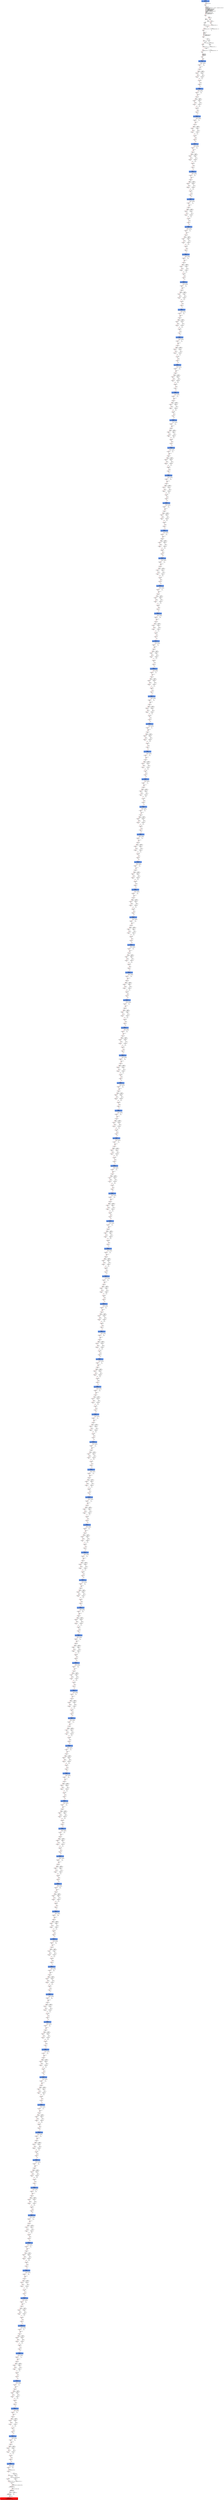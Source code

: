digraph ARG {
node [style="filled" shape="box" color="white"]
0 [fillcolor="cornflowerblue" label="0 @ N20\nmain entry\nAbstractionState: ABS0: true\n" id="0"]
44 [label="44 @ N61\nmain\n" id="44"]
45 [label="45 @ N24\nmain\n" id="45"]
50 [label="50 @ N26\nmain\n" id="50"]
53 [label="53 @ N28\nmain\n" id="53"]
54 [label="54 @ N29\nmain\n" id="54"]
56 [label="56 @ N35\nmain\n" id="56"]
61 [label="61 @ N38\nmain\n" id="61"]
64 [label="64 @ N39\nmain\n" id="64"]
65 [label="65 @ N40\nmain\n" id="65"]
67 [label="67 @ N43\nmain\n" id="67"]
113952 [fillcolor="cornflowerblue" label="113952 @ N44\nmain\nAbstractionState: ABS7659\n" id="113952"]
113953 [label="113953 @ N45\nmain\n" id="113953"]
113972 [label="113972 @ N48\nmain\n" id="113972"]
113974 [label="113974 @ N50\nmain\n" id="113974"]
113975 [label="113975 @ N52\nmain\n" id="113975"]
113979 [label="113979 @ N49\nmain\n" id="113979"]
113980 [label="113980 @ N54\nmain\n" id="113980"]
113982 [fillcolor="cornflowerblue" label="113982 @ N44\nmain\nAbstractionState: ABS7661\n" id="113982"]
113983 [label="113983 @ N45\nmain\n" id="113983"]
114002 [label="114002 @ N48\nmain\n" id="114002"]
114004 [label="114004 @ N50\nmain\n" id="114004"]
114005 [label="114005 @ N52\nmain\n" id="114005"]
114009 [label="114009 @ N49\nmain\n" id="114009"]
114010 [label="114010 @ N54\nmain\n" id="114010"]
114012 [fillcolor="cornflowerblue" label="114012 @ N44\nmain\nAbstractionState: ABS7663\n" id="114012"]
114013 [label="114013 @ N45\nmain\n" id="114013"]
114032 [label="114032 @ N48\nmain\n" id="114032"]
114034 [label="114034 @ N50\nmain\n" id="114034"]
114035 [label="114035 @ N52\nmain\n" id="114035"]
114039 [label="114039 @ N49\nmain\n" id="114039"]
114040 [label="114040 @ N54\nmain\n" id="114040"]
114042 [fillcolor="cornflowerblue" label="114042 @ N44\nmain\nAbstractionState: ABS7665\n" id="114042"]
114043 [label="114043 @ N45\nmain\n" id="114043"]
114062 [label="114062 @ N48\nmain\n" id="114062"]
114064 [label="114064 @ N50\nmain\n" id="114064"]
114065 [label="114065 @ N52\nmain\n" id="114065"]
114069 [label="114069 @ N49\nmain\n" id="114069"]
114070 [label="114070 @ N54\nmain\n" id="114070"]
114072 [fillcolor="cornflowerblue" label="114072 @ N44\nmain\nAbstractionState: ABS7667\n" id="114072"]
114073 [label="114073 @ N45\nmain\n" id="114073"]
114092 [label="114092 @ N48\nmain\n" id="114092"]
114094 [label="114094 @ N50\nmain\n" id="114094"]
114095 [label="114095 @ N52\nmain\n" id="114095"]
114099 [label="114099 @ N49\nmain\n" id="114099"]
114100 [label="114100 @ N54\nmain\n" id="114100"]
114102 [fillcolor="cornflowerblue" label="114102 @ N44\nmain\nAbstractionState: ABS7669\n" id="114102"]
114103 [label="114103 @ N45\nmain\n" id="114103"]
114122 [label="114122 @ N48\nmain\n" id="114122"]
114124 [label="114124 @ N50\nmain\n" id="114124"]
114125 [label="114125 @ N52\nmain\n" id="114125"]
114129 [label="114129 @ N49\nmain\n" id="114129"]
114130 [label="114130 @ N54\nmain\n" id="114130"]
114132 [fillcolor="cornflowerblue" label="114132 @ N44\nmain\nAbstractionState: ABS7671\n" id="114132"]
114133 [label="114133 @ N45\nmain\n" id="114133"]
114152 [label="114152 @ N48\nmain\n" id="114152"]
114154 [label="114154 @ N50\nmain\n" id="114154"]
114155 [label="114155 @ N52\nmain\n" id="114155"]
114159 [label="114159 @ N49\nmain\n" id="114159"]
114160 [label="114160 @ N54\nmain\n" id="114160"]
114162 [fillcolor="cornflowerblue" label="114162 @ N44\nmain\nAbstractionState: ABS7673\n" id="114162"]
114163 [label="114163 @ N45\nmain\n" id="114163"]
114182 [label="114182 @ N48\nmain\n" id="114182"]
114184 [label="114184 @ N50\nmain\n" id="114184"]
114185 [label="114185 @ N52\nmain\n" id="114185"]
114189 [label="114189 @ N49\nmain\n" id="114189"]
114190 [label="114190 @ N54\nmain\n" id="114190"]
114192 [fillcolor="cornflowerblue" label="114192 @ N44\nmain\nAbstractionState: ABS7675\n" id="114192"]
114193 [label="114193 @ N45\nmain\n" id="114193"]
114212 [label="114212 @ N48\nmain\n" id="114212"]
114214 [label="114214 @ N50\nmain\n" id="114214"]
114215 [label="114215 @ N52\nmain\n" id="114215"]
114219 [label="114219 @ N49\nmain\n" id="114219"]
114220 [label="114220 @ N54\nmain\n" id="114220"]
114222 [fillcolor="cornflowerblue" label="114222 @ N44\nmain\nAbstractionState: ABS7677\n" id="114222"]
114223 [label="114223 @ N45\nmain\n" id="114223"]
114242 [label="114242 @ N48\nmain\n" id="114242"]
114244 [label="114244 @ N50\nmain\n" id="114244"]
114245 [label="114245 @ N52\nmain\n" id="114245"]
114249 [label="114249 @ N49\nmain\n" id="114249"]
114250 [label="114250 @ N54\nmain\n" id="114250"]
114252 [fillcolor="cornflowerblue" label="114252 @ N44\nmain\nAbstractionState: ABS7679\n" id="114252"]
114253 [label="114253 @ N45\nmain\n" id="114253"]
114272 [label="114272 @ N48\nmain\n" id="114272"]
114274 [label="114274 @ N50\nmain\n" id="114274"]
114275 [label="114275 @ N52\nmain\n" id="114275"]
114279 [label="114279 @ N49\nmain\n" id="114279"]
114280 [label="114280 @ N54\nmain\n" id="114280"]
114282 [fillcolor="cornflowerblue" label="114282 @ N44\nmain\nAbstractionState: ABS7681\n" id="114282"]
114283 [label="114283 @ N45\nmain\n" id="114283"]
114302 [label="114302 @ N48\nmain\n" id="114302"]
114304 [label="114304 @ N50\nmain\n" id="114304"]
114305 [label="114305 @ N52\nmain\n" id="114305"]
114309 [label="114309 @ N49\nmain\n" id="114309"]
114310 [label="114310 @ N54\nmain\n" id="114310"]
114312 [fillcolor="cornflowerblue" label="114312 @ N44\nmain\nAbstractionState: ABS7683\n" id="114312"]
114313 [label="114313 @ N45\nmain\n" id="114313"]
114332 [label="114332 @ N48\nmain\n" id="114332"]
114334 [label="114334 @ N50\nmain\n" id="114334"]
114335 [label="114335 @ N52\nmain\n" id="114335"]
114339 [label="114339 @ N49\nmain\n" id="114339"]
114340 [label="114340 @ N54\nmain\n" id="114340"]
114342 [fillcolor="cornflowerblue" label="114342 @ N44\nmain\nAbstractionState: ABS7685\n" id="114342"]
114343 [label="114343 @ N45\nmain\n" id="114343"]
114362 [label="114362 @ N48\nmain\n" id="114362"]
114364 [label="114364 @ N50\nmain\n" id="114364"]
114365 [label="114365 @ N52\nmain\n" id="114365"]
114369 [label="114369 @ N49\nmain\n" id="114369"]
114370 [label="114370 @ N54\nmain\n" id="114370"]
114372 [fillcolor="cornflowerblue" label="114372 @ N44\nmain\nAbstractionState: ABS7687\n" id="114372"]
114373 [label="114373 @ N45\nmain\n" id="114373"]
114392 [label="114392 @ N48\nmain\n" id="114392"]
114394 [label="114394 @ N50\nmain\n" id="114394"]
114395 [label="114395 @ N52\nmain\n" id="114395"]
114399 [label="114399 @ N49\nmain\n" id="114399"]
114400 [label="114400 @ N54\nmain\n" id="114400"]
114402 [fillcolor="cornflowerblue" label="114402 @ N44\nmain\nAbstractionState: ABS7689\n" id="114402"]
114403 [label="114403 @ N45\nmain\n" id="114403"]
114422 [label="114422 @ N48\nmain\n" id="114422"]
114424 [label="114424 @ N50\nmain\n" id="114424"]
114425 [label="114425 @ N52\nmain\n" id="114425"]
114429 [label="114429 @ N49\nmain\n" id="114429"]
114430 [label="114430 @ N54\nmain\n" id="114430"]
114432 [fillcolor="cornflowerblue" label="114432 @ N44\nmain\nAbstractionState: ABS7691\n" id="114432"]
114433 [label="114433 @ N45\nmain\n" id="114433"]
114452 [label="114452 @ N48\nmain\n" id="114452"]
114454 [label="114454 @ N50\nmain\n" id="114454"]
114455 [label="114455 @ N52\nmain\n" id="114455"]
114459 [label="114459 @ N49\nmain\n" id="114459"]
114460 [label="114460 @ N54\nmain\n" id="114460"]
114462 [fillcolor="cornflowerblue" label="114462 @ N44\nmain\nAbstractionState: ABS7693\n" id="114462"]
114463 [label="114463 @ N45\nmain\n" id="114463"]
114482 [label="114482 @ N48\nmain\n" id="114482"]
114484 [label="114484 @ N50\nmain\n" id="114484"]
114485 [label="114485 @ N52\nmain\n" id="114485"]
114489 [label="114489 @ N49\nmain\n" id="114489"]
114490 [label="114490 @ N54\nmain\n" id="114490"]
114492 [fillcolor="cornflowerblue" label="114492 @ N44\nmain\nAbstractionState: ABS7695\n" id="114492"]
114493 [label="114493 @ N45\nmain\n" id="114493"]
114512 [label="114512 @ N48\nmain\n" id="114512"]
114514 [label="114514 @ N50\nmain\n" id="114514"]
114515 [label="114515 @ N52\nmain\n" id="114515"]
114519 [label="114519 @ N49\nmain\n" id="114519"]
114520 [label="114520 @ N54\nmain\n" id="114520"]
114522 [fillcolor="cornflowerblue" label="114522 @ N44\nmain\nAbstractionState: ABS7697\n" id="114522"]
114523 [label="114523 @ N45\nmain\n" id="114523"]
114542 [label="114542 @ N48\nmain\n" id="114542"]
114544 [label="114544 @ N50\nmain\n" id="114544"]
114545 [label="114545 @ N52\nmain\n" id="114545"]
114549 [label="114549 @ N49\nmain\n" id="114549"]
114550 [label="114550 @ N54\nmain\n" id="114550"]
114552 [fillcolor="cornflowerblue" label="114552 @ N44\nmain\nAbstractionState: ABS7699\n" id="114552"]
114553 [label="114553 @ N45\nmain\n" id="114553"]
114572 [label="114572 @ N48\nmain\n" id="114572"]
114574 [label="114574 @ N50\nmain\n" id="114574"]
114575 [label="114575 @ N52\nmain\n" id="114575"]
114579 [label="114579 @ N49\nmain\n" id="114579"]
114580 [label="114580 @ N54\nmain\n" id="114580"]
114582 [fillcolor="cornflowerblue" label="114582 @ N44\nmain\nAbstractionState: ABS7701\n" id="114582"]
114583 [label="114583 @ N45\nmain\n" id="114583"]
114602 [label="114602 @ N48\nmain\n" id="114602"]
114604 [label="114604 @ N50\nmain\n" id="114604"]
114605 [label="114605 @ N52\nmain\n" id="114605"]
114609 [label="114609 @ N49\nmain\n" id="114609"]
114610 [label="114610 @ N54\nmain\n" id="114610"]
114612 [fillcolor="cornflowerblue" label="114612 @ N44\nmain\nAbstractionState: ABS7703\n" id="114612"]
114613 [label="114613 @ N45\nmain\n" id="114613"]
114632 [label="114632 @ N48\nmain\n" id="114632"]
114634 [label="114634 @ N50\nmain\n" id="114634"]
114635 [label="114635 @ N52\nmain\n" id="114635"]
114639 [label="114639 @ N49\nmain\n" id="114639"]
114640 [label="114640 @ N54\nmain\n" id="114640"]
114642 [fillcolor="cornflowerblue" label="114642 @ N44\nmain\nAbstractionState: ABS7705\n" id="114642"]
114643 [label="114643 @ N45\nmain\n" id="114643"]
114662 [label="114662 @ N48\nmain\n" id="114662"]
114664 [label="114664 @ N50\nmain\n" id="114664"]
114665 [label="114665 @ N52\nmain\n" id="114665"]
114669 [label="114669 @ N49\nmain\n" id="114669"]
114670 [label="114670 @ N54\nmain\n" id="114670"]
114672 [fillcolor="cornflowerblue" label="114672 @ N44\nmain\nAbstractionState: ABS7707\n" id="114672"]
114673 [label="114673 @ N45\nmain\n" id="114673"]
114692 [label="114692 @ N48\nmain\n" id="114692"]
114694 [label="114694 @ N50\nmain\n" id="114694"]
114695 [label="114695 @ N52\nmain\n" id="114695"]
114699 [label="114699 @ N49\nmain\n" id="114699"]
114700 [label="114700 @ N54\nmain\n" id="114700"]
114702 [fillcolor="cornflowerblue" label="114702 @ N44\nmain\nAbstractionState: ABS7709\n" id="114702"]
114703 [label="114703 @ N45\nmain\n" id="114703"]
114722 [label="114722 @ N48\nmain\n" id="114722"]
114724 [label="114724 @ N50\nmain\n" id="114724"]
114725 [label="114725 @ N52\nmain\n" id="114725"]
114729 [label="114729 @ N49\nmain\n" id="114729"]
114730 [label="114730 @ N54\nmain\n" id="114730"]
114732 [fillcolor="cornflowerblue" label="114732 @ N44\nmain\nAbstractionState: ABS7711\n" id="114732"]
114733 [label="114733 @ N45\nmain\n" id="114733"]
114752 [label="114752 @ N48\nmain\n" id="114752"]
114754 [label="114754 @ N50\nmain\n" id="114754"]
114755 [label="114755 @ N52\nmain\n" id="114755"]
114759 [label="114759 @ N49\nmain\n" id="114759"]
114760 [label="114760 @ N54\nmain\n" id="114760"]
114762 [fillcolor="cornflowerblue" label="114762 @ N44\nmain\nAbstractionState: ABS7713\n" id="114762"]
114763 [label="114763 @ N45\nmain\n" id="114763"]
114782 [label="114782 @ N48\nmain\n" id="114782"]
114784 [label="114784 @ N50\nmain\n" id="114784"]
114785 [label="114785 @ N52\nmain\n" id="114785"]
114789 [label="114789 @ N49\nmain\n" id="114789"]
114790 [label="114790 @ N54\nmain\n" id="114790"]
114792 [fillcolor="cornflowerblue" label="114792 @ N44\nmain\nAbstractionState: ABS7715\n" id="114792"]
114793 [label="114793 @ N45\nmain\n" id="114793"]
114812 [label="114812 @ N48\nmain\n" id="114812"]
114814 [label="114814 @ N50\nmain\n" id="114814"]
114815 [label="114815 @ N52\nmain\n" id="114815"]
114819 [label="114819 @ N49\nmain\n" id="114819"]
114820 [label="114820 @ N54\nmain\n" id="114820"]
114822 [fillcolor="cornflowerblue" label="114822 @ N44\nmain\nAbstractionState: ABS7717\n" id="114822"]
114823 [label="114823 @ N45\nmain\n" id="114823"]
114842 [label="114842 @ N48\nmain\n" id="114842"]
114844 [label="114844 @ N50\nmain\n" id="114844"]
114845 [label="114845 @ N52\nmain\n" id="114845"]
114849 [label="114849 @ N49\nmain\n" id="114849"]
114850 [label="114850 @ N54\nmain\n" id="114850"]
114852 [fillcolor="cornflowerblue" label="114852 @ N44\nmain\nAbstractionState: ABS7719\n" id="114852"]
114853 [label="114853 @ N45\nmain\n" id="114853"]
114872 [label="114872 @ N48\nmain\n" id="114872"]
114874 [label="114874 @ N50\nmain\n" id="114874"]
114875 [label="114875 @ N52\nmain\n" id="114875"]
114879 [label="114879 @ N49\nmain\n" id="114879"]
114880 [label="114880 @ N54\nmain\n" id="114880"]
114882 [fillcolor="cornflowerblue" label="114882 @ N44\nmain\nAbstractionState: ABS7721\n" id="114882"]
114883 [label="114883 @ N45\nmain\n" id="114883"]
114902 [label="114902 @ N48\nmain\n" id="114902"]
114904 [label="114904 @ N50\nmain\n" id="114904"]
114905 [label="114905 @ N52\nmain\n" id="114905"]
114909 [label="114909 @ N49\nmain\n" id="114909"]
114910 [label="114910 @ N54\nmain\n" id="114910"]
114912 [fillcolor="cornflowerblue" label="114912 @ N44\nmain\nAbstractionState: ABS7723\n" id="114912"]
114913 [label="114913 @ N45\nmain\n" id="114913"]
114932 [label="114932 @ N48\nmain\n" id="114932"]
114934 [label="114934 @ N50\nmain\n" id="114934"]
114935 [label="114935 @ N52\nmain\n" id="114935"]
114939 [label="114939 @ N49\nmain\n" id="114939"]
114940 [label="114940 @ N54\nmain\n" id="114940"]
114942 [fillcolor="cornflowerblue" label="114942 @ N44\nmain\nAbstractionState: ABS7725\n" id="114942"]
114943 [label="114943 @ N45\nmain\n" id="114943"]
114962 [label="114962 @ N48\nmain\n" id="114962"]
114964 [label="114964 @ N50\nmain\n" id="114964"]
114965 [label="114965 @ N52\nmain\n" id="114965"]
114969 [label="114969 @ N49\nmain\n" id="114969"]
114970 [label="114970 @ N54\nmain\n" id="114970"]
114972 [fillcolor="cornflowerblue" label="114972 @ N44\nmain\nAbstractionState: ABS7727\n" id="114972"]
114973 [label="114973 @ N45\nmain\n" id="114973"]
114992 [label="114992 @ N48\nmain\n" id="114992"]
114994 [label="114994 @ N50\nmain\n" id="114994"]
114995 [label="114995 @ N52\nmain\n" id="114995"]
114999 [label="114999 @ N49\nmain\n" id="114999"]
115000 [label="115000 @ N54\nmain\n" id="115000"]
115002 [fillcolor="cornflowerblue" label="115002 @ N44\nmain\nAbstractionState: ABS7729\n" id="115002"]
115003 [label="115003 @ N45\nmain\n" id="115003"]
115022 [label="115022 @ N48\nmain\n" id="115022"]
115024 [label="115024 @ N50\nmain\n" id="115024"]
115025 [label="115025 @ N52\nmain\n" id="115025"]
115029 [label="115029 @ N49\nmain\n" id="115029"]
115030 [label="115030 @ N54\nmain\n" id="115030"]
115032 [fillcolor="cornflowerblue" label="115032 @ N44\nmain\nAbstractionState: ABS7731\n" id="115032"]
115033 [label="115033 @ N45\nmain\n" id="115033"]
115052 [label="115052 @ N48\nmain\n" id="115052"]
115054 [label="115054 @ N50\nmain\n" id="115054"]
115055 [label="115055 @ N52\nmain\n" id="115055"]
115059 [label="115059 @ N49\nmain\n" id="115059"]
115060 [label="115060 @ N54\nmain\n" id="115060"]
115062 [fillcolor="cornflowerblue" label="115062 @ N44\nmain\nAbstractionState: ABS7733\n" id="115062"]
115063 [label="115063 @ N45\nmain\n" id="115063"]
115082 [label="115082 @ N48\nmain\n" id="115082"]
115084 [label="115084 @ N50\nmain\n" id="115084"]
115085 [label="115085 @ N52\nmain\n" id="115085"]
115089 [label="115089 @ N49\nmain\n" id="115089"]
115090 [label="115090 @ N54\nmain\n" id="115090"]
115092 [fillcolor="cornflowerblue" label="115092 @ N44\nmain\nAbstractionState: ABS7735\n" id="115092"]
115093 [label="115093 @ N45\nmain\n" id="115093"]
115112 [label="115112 @ N48\nmain\n" id="115112"]
115114 [label="115114 @ N50\nmain\n" id="115114"]
115115 [label="115115 @ N52\nmain\n" id="115115"]
115119 [label="115119 @ N49\nmain\n" id="115119"]
115120 [label="115120 @ N54\nmain\n" id="115120"]
115122 [fillcolor="cornflowerblue" label="115122 @ N44\nmain\nAbstractionState: ABS7737\n" id="115122"]
115123 [label="115123 @ N45\nmain\n" id="115123"]
115142 [label="115142 @ N48\nmain\n" id="115142"]
115144 [label="115144 @ N50\nmain\n" id="115144"]
115145 [label="115145 @ N52\nmain\n" id="115145"]
115149 [label="115149 @ N49\nmain\n" id="115149"]
115150 [label="115150 @ N54\nmain\n" id="115150"]
115152 [fillcolor="cornflowerblue" label="115152 @ N44\nmain\nAbstractionState: ABS7739\n" id="115152"]
115153 [label="115153 @ N45\nmain\n" id="115153"]
115172 [label="115172 @ N48\nmain\n" id="115172"]
115174 [label="115174 @ N50\nmain\n" id="115174"]
115175 [label="115175 @ N52\nmain\n" id="115175"]
115179 [label="115179 @ N49\nmain\n" id="115179"]
115180 [label="115180 @ N54\nmain\n" id="115180"]
115182 [fillcolor="cornflowerblue" label="115182 @ N44\nmain\nAbstractionState: ABS7741\n" id="115182"]
115183 [label="115183 @ N45\nmain\n" id="115183"]
115202 [label="115202 @ N48\nmain\n" id="115202"]
115204 [label="115204 @ N50\nmain\n" id="115204"]
115205 [label="115205 @ N52\nmain\n" id="115205"]
115209 [label="115209 @ N49\nmain\n" id="115209"]
115210 [label="115210 @ N54\nmain\n" id="115210"]
115212 [fillcolor="cornflowerblue" label="115212 @ N44\nmain\nAbstractionState: ABS7743\n" id="115212"]
115213 [label="115213 @ N45\nmain\n" id="115213"]
115232 [label="115232 @ N48\nmain\n" id="115232"]
115234 [label="115234 @ N50\nmain\n" id="115234"]
115235 [label="115235 @ N52\nmain\n" id="115235"]
115239 [label="115239 @ N49\nmain\n" id="115239"]
115240 [label="115240 @ N54\nmain\n" id="115240"]
115242 [fillcolor="cornflowerblue" label="115242 @ N44\nmain\nAbstractionState: ABS7745\n" id="115242"]
115243 [label="115243 @ N45\nmain\n" id="115243"]
115262 [label="115262 @ N48\nmain\n" id="115262"]
115264 [label="115264 @ N50\nmain\n" id="115264"]
115265 [label="115265 @ N52\nmain\n" id="115265"]
115269 [label="115269 @ N49\nmain\n" id="115269"]
115270 [label="115270 @ N54\nmain\n" id="115270"]
115272 [fillcolor="cornflowerblue" label="115272 @ N44\nmain\nAbstractionState: ABS7747\n" id="115272"]
115273 [label="115273 @ N45\nmain\n" id="115273"]
115292 [label="115292 @ N48\nmain\n" id="115292"]
115294 [label="115294 @ N50\nmain\n" id="115294"]
115295 [label="115295 @ N52\nmain\n" id="115295"]
115299 [label="115299 @ N49\nmain\n" id="115299"]
115300 [label="115300 @ N54\nmain\n" id="115300"]
115302 [fillcolor="cornflowerblue" label="115302 @ N44\nmain\nAbstractionState: ABS7749\n" id="115302"]
115303 [label="115303 @ N45\nmain\n" id="115303"]
115322 [label="115322 @ N48\nmain\n" id="115322"]
115324 [label="115324 @ N50\nmain\n" id="115324"]
115325 [label="115325 @ N52\nmain\n" id="115325"]
115329 [label="115329 @ N49\nmain\n" id="115329"]
115330 [label="115330 @ N54\nmain\n" id="115330"]
115332 [fillcolor="cornflowerblue" label="115332 @ N44\nmain\nAbstractionState: ABS7751\n" id="115332"]
115333 [label="115333 @ N45\nmain\n" id="115333"]
115352 [label="115352 @ N48\nmain\n" id="115352"]
115354 [label="115354 @ N50\nmain\n" id="115354"]
115355 [label="115355 @ N52\nmain\n" id="115355"]
115359 [label="115359 @ N49\nmain\n" id="115359"]
115360 [label="115360 @ N54\nmain\n" id="115360"]
115362 [fillcolor="cornflowerblue" label="115362 @ N44\nmain\nAbstractionState: ABS7753\n" id="115362"]
115363 [label="115363 @ N45\nmain\n" id="115363"]
115382 [label="115382 @ N48\nmain\n" id="115382"]
115384 [label="115384 @ N50\nmain\n" id="115384"]
115385 [label="115385 @ N52\nmain\n" id="115385"]
115389 [label="115389 @ N49\nmain\n" id="115389"]
115390 [label="115390 @ N54\nmain\n" id="115390"]
115392 [fillcolor="cornflowerblue" label="115392 @ N44\nmain\nAbstractionState: ABS7755\n" id="115392"]
115393 [label="115393 @ N45\nmain\n" id="115393"]
115412 [label="115412 @ N48\nmain\n" id="115412"]
115414 [label="115414 @ N50\nmain\n" id="115414"]
115415 [label="115415 @ N52\nmain\n" id="115415"]
115419 [label="115419 @ N49\nmain\n" id="115419"]
115420 [label="115420 @ N54\nmain\n" id="115420"]
115422 [fillcolor="cornflowerblue" label="115422 @ N44\nmain\nAbstractionState: ABS7757\n" id="115422"]
115423 [label="115423 @ N45\nmain\n" id="115423"]
115442 [label="115442 @ N48\nmain\n" id="115442"]
115444 [label="115444 @ N50\nmain\n" id="115444"]
115445 [label="115445 @ N52\nmain\n" id="115445"]
115449 [label="115449 @ N49\nmain\n" id="115449"]
115450 [label="115450 @ N54\nmain\n" id="115450"]
115452 [fillcolor="cornflowerblue" label="115452 @ N44\nmain\nAbstractionState: ABS7759\n" id="115452"]
115453 [label="115453 @ N45\nmain\n" id="115453"]
115472 [label="115472 @ N48\nmain\n" id="115472"]
115474 [label="115474 @ N50\nmain\n" id="115474"]
115475 [label="115475 @ N52\nmain\n" id="115475"]
115479 [label="115479 @ N49\nmain\n" id="115479"]
115480 [label="115480 @ N54\nmain\n" id="115480"]
115482 [fillcolor="cornflowerblue" label="115482 @ N44\nmain\nAbstractionState: ABS7761\n" id="115482"]
115483 [label="115483 @ N45\nmain\n" id="115483"]
115502 [label="115502 @ N48\nmain\n" id="115502"]
115504 [label="115504 @ N50\nmain\n" id="115504"]
115505 [label="115505 @ N52\nmain\n" id="115505"]
115509 [label="115509 @ N49\nmain\n" id="115509"]
115510 [label="115510 @ N54\nmain\n" id="115510"]
115512 [fillcolor="cornflowerblue" label="115512 @ N44\nmain\nAbstractionState: ABS7763\n" id="115512"]
115513 [label="115513 @ N45\nmain\n" id="115513"]
115532 [label="115532 @ N48\nmain\n" id="115532"]
115534 [label="115534 @ N50\nmain\n" id="115534"]
115535 [label="115535 @ N52\nmain\n" id="115535"]
115539 [label="115539 @ N49\nmain\n" id="115539"]
115540 [label="115540 @ N54\nmain\n" id="115540"]
115542 [fillcolor="cornflowerblue" label="115542 @ N44\nmain\nAbstractionState: ABS7765\n" id="115542"]
115543 [label="115543 @ N45\nmain\n" id="115543"]
115562 [label="115562 @ N48\nmain\n" id="115562"]
115564 [label="115564 @ N50\nmain\n" id="115564"]
115565 [label="115565 @ N52\nmain\n" id="115565"]
115569 [label="115569 @ N49\nmain\n" id="115569"]
115570 [label="115570 @ N54\nmain\n" id="115570"]
115572 [fillcolor="cornflowerblue" label="115572 @ N44\nmain\nAbstractionState: ABS7767\n" id="115572"]
115573 [label="115573 @ N45\nmain\n" id="115573"]
115592 [label="115592 @ N48\nmain\n" id="115592"]
115594 [label="115594 @ N50\nmain\n" id="115594"]
115595 [label="115595 @ N52\nmain\n" id="115595"]
115599 [label="115599 @ N49\nmain\n" id="115599"]
115600 [label="115600 @ N54\nmain\n" id="115600"]
115602 [fillcolor="cornflowerblue" label="115602 @ N44\nmain\nAbstractionState: ABS7769\n" id="115602"]
115603 [label="115603 @ N45\nmain\n" id="115603"]
115622 [label="115622 @ N48\nmain\n" id="115622"]
115624 [label="115624 @ N50\nmain\n" id="115624"]
115625 [label="115625 @ N52\nmain\n" id="115625"]
115629 [label="115629 @ N49\nmain\n" id="115629"]
115630 [label="115630 @ N54\nmain\n" id="115630"]
115632 [fillcolor="cornflowerblue" label="115632 @ N44\nmain\nAbstractionState: ABS7771\n" id="115632"]
115633 [label="115633 @ N45\nmain\n" id="115633"]
115652 [label="115652 @ N48\nmain\n" id="115652"]
115654 [label="115654 @ N50\nmain\n" id="115654"]
115655 [label="115655 @ N52\nmain\n" id="115655"]
115659 [label="115659 @ N49\nmain\n" id="115659"]
115660 [label="115660 @ N54\nmain\n" id="115660"]
115662 [fillcolor="cornflowerblue" label="115662 @ N44\nmain\nAbstractionState: ABS7773\n" id="115662"]
115663 [label="115663 @ N45\nmain\n" id="115663"]
115682 [label="115682 @ N48\nmain\n" id="115682"]
115684 [label="115684 @ N50\nmain\n" id="115684"]
115685 [label="115685 @ N52\nmain\n" id="115685"]
115689 [label="115689 @ N49\nmain\n" id="115689"]
115690 [label="115690 @ N54\nmain\n" id="115690"]
115692 [fillcolor="cornflowerblue" label="115692 @ N44\nmain\nAbstractionState: ABS7775\n" id="115692"]
115693 [label="115693 @ N45\nmain\n" id="115693"]
115712 [label="115712 @ N48\nmain\n" id="115712"]
115714 [label="115714 @ N50\nmain\n" id="115714"]
115715 [label="115715 @ N52\nmain\n" id="115715"]
115719 [label="115719 @ N49\nmain\n" id="115719"]
115720 [label="115720 @ N54\nmain\n" id="115720"]
115722 [fillcolor="cornflowerblue" label="115722 @ N44\nmain\nAbstractionState: ABS7777\n" id="115722"]
115723 [label="115723 @ N45\nmain\n" id="115723"]
115742 [label="115742 @ N48\nmain\n" id="115742"]
115744 [label="115744 @ N50\nmain\n" id="115744"]
115745 [label="115745 @ N52\nmain\n" id="115745"]
115749 [label="115749 @ N49\nmain\n" id="115749"]
115750 [label="115750 @ N54\nmain\n" id="115750"]
115752 [fillcolor="cornflowerblue" label="115752 @ N44\nmain\nAbstractionState: ABS7779\n" id="115752"]
115753 [label="115753 @ N45\nmain\n" id="115753"]
115772 [label="115772 @ N48\nmain\n" id="115772"]
115774 [label="115774 @ N50\nmain\n" id="115774"]
115775 [label="115775 @ N52\nmain\n" id="115775"]
115779 [label="115779 @ N49\nmain\n" id="115779"]
115780 [label="115780 @ N54\nmain\n" id="115780"]
115782 [fillcolor="cornflowerblue" label="115782 @ N44\nmain\nAbstractionState: ABS7781\n" id="115782"]
115783 [label="115783 @ N45\nmain\n" id="115783"]
115802 [label="115802 @ N48\nmain\n" id="115802"]
115804 [label="115804 @ N50\nmain\n" id="115804"]
115805 [label="115805 @ N52\nmain\n" id="115805"]
115809 [label="115809 @ N49\nmain\n" id="115809"]
115810 [label="115810 @ N54\nmain\n" id="115810"]
115812 [fillcolor="cornflowerblue" label="115812 @ N44\nmain\nAbstractionState: ABS7783\n" id="115812"]
115813 [label="115813 @ N45\nmain\n" id="115813"]
115832 [label="115832 @ N48\nmain\n" id="115832"]
115834 [label="115834 @ N50\nmain\n" id="115834"]
115835 [label="115835 @ N52\nmain\n" id="115835"]
115839 [label="115839 @ N49\nmain\n" id="115839"]
115840 [label="115840 @ N54\nmain\n" id="115840"]
115842 [fillcolor="cornflowerblue" label="115842 @ N44\nmain\nAbstractionState: ABS7785\n" id="115842"]
115843 [label="115843 @ N45\nmain\n" id="115843"]
115862 [label="115862 @ N48\nmain\n" id="115862"]
115864 [label="115864 @ N50\nmain\n" id="115864"]
115865 [label="115865 @ N52\nmain\n" id="115865"]
115869 [label="115869 @ N49\nmain\n" id="115869"]
115870 [label="115870 @ N54\nmain\n" id="115870"]
115872 [fillcolor="cornflowerblue" label="115872 @ N44\nmain\nAbstractionState: ABS7787\n" id="115872"]
115873 [label="115873 @ N45\nmain\n" id="115873"]
115892 [label="115892 @ N48\nmain\n" id="115892"]
115894 [label="115894 @ N50\nmain\n" id="115894"]
115895 [label="115895 @ N52\nmain\n" id="115895"]
115899 [label="115899 @ N49\nmain\n" id="115899"]
115900 [label="115900 @ N54\nmain\n" id="115900"]
115902 [fillcolor="cornflowerblue" label="115902 @ N44\nmain\nAbstractionState: ABS7789\n" id="115902"]
115903 [label="115903 @ N45\nmain\n" id="115903"]
115922 [label="115922 @ N48\nmain\n" id="115922"]
115924 [label="115924 @ N50\nmain\n" id="115924"]
115925 [label="115925 @ N52\nmain\n" id="115925"]
115929 [label="115929 @ N49\nmain\n" id="115929"]
115930 [label="115930 @ N54\nmain\n" id="115930"]
115932 [fillcolor="cornflowerblue" label="115932 @ N44\nmain\nAbstractionState: ABS7791\n" id="115932"]
115933 [label="115933 @ N45\nmain\n" id="115933"]
115952 [label="115952 @ N48\nmain\n" id="115952"]
115954 [label="115954 @ N50\nmain\n" id="115954"]
115955 [label="115955 @ N52\nmain\n" id="115955"]
115959 [label="115959 @ N49\nmain\n" id="115959"]
115960 [label="115960 @ N54\nmain\n" id="115960"]
115962 [fillcolor="cornflowerblue" label="115962 @ N44\nmain\nAbstractionState: ABS7793\n" id="115962"]
115963 [label="115963 @ N45\nmain\n" id="115963"]
115982 [label="115982 @ N48\nmain\n" id="115982"]
115984 [label="115984 @ N50\nmain\n" id="115984"]
115985 [label="115985 @ N52\nmain\n" id="115985"]
115989 [label="115989 @ N49\nmain\n" id="115989"]
115990 [label="115990 @ N54\nmain\n" id="115990"]
115992 [fillcolor="cornflowerblue" label="115992 @ N44\nmain\nAbstractionState: ABS7795\n" id="115992"]
115993 [label="115993 @ N45\nmain\n" id="115993"]
116012 [label="116012 @ N48\nmain\n" id="116012"]
116014 [label="116014 @ N50\nmain\n" id="116014"]
116015 [label="116015 @ N52\nmain\n" id="116015"]
116019 [label="116019 @ N49\nmain\n" id="116019"]
116020 [label="116020 @ N54\nmain\n" id="116020"]
116022 [fillcolor="cornflowerblue" label="116022 @ N44\nmain\nAbstractionState: ABS7797\n" id="116022"]
116023 [label="116023 @ N45\nmain\n" id="116023"]
116042 [label="116042 @ N48\nmain\n" id="116042"]
116044 [label="116044 @ N50\nmain\n" id="116044"]
116045 [label="116045 @ N52\nmain\n" id="116045"]
116049 [label="116049 @ N49\nmain\n" id="116049"]
116050 [label="116050 @ N54\nmain\n" id="116050"]
116052 [fillcolor="cornflowerblue" label="116052 @ N44\nmain\nAbstractionState: ABS7799\n" id="116052"]
116053 [label="116053 @ N45\nmain\n" id="116053"]
116072 [label="116072 @ N48\nmain\n" id="116072"]
116074 [label="116074 @ N50\nmain\n" id="116074"]
116075 [label="116075 @ N52\nmain\n" id="116075"]
116079 [label="116079 @ N49\nmain\n" id="116079"]
116080 [label="116080 @ N54\nmain\n" id="116080"]
116082 [fillcolor="cornflowerblue" label="116082 @ N44\nmain\nAbstractionState: ABS7801\n" id="116082"]
116083 [label="116083 @ N45\nmain\n" id="116083"]
116102 [label="116102 @ N48\nmain\n" id="116102"]
116104 [label="116104 @ N50\nmain\n" id="116104"]
116105 [label="116105 @ N52\nmain\n" id="116105"]
116109 [label="116109 @ N49\nmain\n" id="116109"]
116110 [label="116110 @ N54\nmain\n" id="116110"]
116112 [fillcolor="cornflowerblue" label="116112 @ N44\nmain\nAbstractionState: ABS7803\n" id="116112"]
116113 [label="116113 @ N45\nmain\n" id="116113"]
116132 [label="116132 @ N48\nmain\n" id="116132"]
116134 [label="116134 @ N50\nmain\n" id="116134"]
116135 [label="116135 @ N52\nmain\n" id="116135"]
116139 [label="116139 @ N49\nmain\n" id="116139"]
116140 [label="116140 @ N54\nmain\n" id="116140"]
116142 [fillcolor="cornflowerblue" label="116142 @ N44\nmain\nAbstractionState: ABS7805\n" id="116142"]
116143 [label="116143 @ N45\nmain\n" id="116143"]
116162 [label="116162 @ N48\nmain\n" id="116162"]
116164 [label="116164 @ N50\nmain\n" id="116164"]
116165 [label="116165 @ N52\nmain\n" id="116165"]
116169 [label="116169 @ N49\nmain\n" id="116169"]
116170 [label="116170 @ N54\nmain\n" id="116170"]
116172 [fillcolor="cornflowerblue" label="116172 @ N44\nmain\nAbstractionState: ABS7807\n" id="116172"]
116173 [label="116173 @ N45\nmain\n" id="116173"]
116192 [label="116192 @ N48\nmain\n" id="116192"]
116194 [label="116194 @ N50\nmain\n" id="116194"]
116195 [label="116195 @ N52\nmain\n" id="116195"]
116199 [label="116199 @ N49\nmain\n" id="116199"]
116200 [label="116200 @ N54\nmain\n" id="116200"]
116202 [fillcolor="cornflowerblue" label="116202 @ N44\nmain\nAbstractionState: ABS7809\n" id="116202"]
116203 [label="116203 @ N45\nmain\n" id="116203"]
116222 [label="116222 @ N48\nmain\n" id="116222"]
116224 [label="116224 @ N50\nmain\n" id="116224"]
116225 [label="116225 @ N52\nmain\n" id="116225"]
116229 [label="116229 @ N49\nmain\n" id="116229"]
116230 [label="116230 @ N54\nmain\n" id="116230"]
116232 [fillcolor="cornflowerblue" label="116232 @ N44\nmain\nAbstractionState: ABS7811\n" id="116232"]
116233 [label="116233 @ N45\nmain\n" id="116233"]
116252 [label="116252 @ N48\nmain\n" id="116252"]
116254 [label="116254 @ N50\nmain\n" id="116254"]
116255 [label="116255 @ N52\nmain\n" id="116255"]
116259 [label="116259 @ N49\nmain\n" id="116259"]
116260 [label="116260 @ N54\nmain\n" id="116260"]
116262 [fillcolor="cornflowerblue" label="116262 @ N44\nmain\nAbstractionState: ABS7813\n" id="116262"]
116263 [label="116263 @ N45\nmain\n" id="116263"]
116282 [label="116282 @ N48\nmain\n" id="116282"]
116284 [label="116284 @ N50\nmain\n" id="116284"]
116285 [label="116285 @ N52\nmain\n" id="116285"]
116289 [label="116289 @ N49\nmain\n" id="116289"]
116290 [label="116290 @ N54\nmain\n" id="116290"]
116292 [fillcolor="cornflowerblue" label="116292 @ N44\nmain\nAbstractionState: ABS7815\n" id="116292"]
116293 [label="116293 @ N45\nmain\n" id="116293"]
116312 [label="116312 @ N48\nmain\n" id="116312"]
116314 [label="116314 @ N50\nmain\n" id="116314"]
116315 [label="116315 @ N52\nmain\n" id="116315"]
116319 [label="116319 @ N49\nmain\n" id="116319"]
116320 [label="116320 @ N54\nmain\n" id="116320"]
116322 [fillcolor="cornflowerblue" label="116322 @ N44\nmain\nAbstractionState: ABS7817\n" id="116322"]
116323 [label="116323 @ N45\nmain\n" id="116323"]
116342 [label="116342 @ N48\nmain\n" id="116342"]
116344 [label="116344 @ N50\nmain\n" id="116344"]
116345 [label="116345 @ N52\nmain\n" id="116345"]
116349 [label="116349 @ N49\nmain\n" id="116349"]
116350 [label="116350 @ N54\nmain\n" id="116350"]
116352 [fillcolor="cornflowerblue" label="116352 @ N44\nmain\nAbstractionState: ABS7819\n" id="116352"]
116353 [label="116353 @ N45\nmain\n" id="116353"]
116372 [label="116372 @ N48\nmain\n" id="116372"]
116374 [label="116374 @ N50\nmain\n" id="116374"]
116375 [label="116375 @ N52\nmain\n" id="116375"]
116379 [label="116379 @ N49\nmain\n" id="116379"]
116380 [label="116380 @ N54\nmain\n" id="116380"]
116382 [fillcolor="cornflowerblue" label="116382 @ N44\nmain\nAbstractionState: ABS7821\n" id="116382"]
116383 [label="116383 @ N45\nmain\n" id="116383"]
116402 [label="116402 @ N48\nmain\n" id="116402"]
116404 [label="116404 @ N50\nmain\n" id="116404"]
116405 [label="116405 @ N52\nmain\n" id="116405"]
116409 [label="116409 @ N49\nmain\n" id="116409"]
116410 [label="116410 @ N54\nmain\n" id="116410"]
116412 [fillcolor="cornflowerblue" label="116412 @ N44\nmain\nAbstractionState: ABS7823\n" id="116412"]
116413 [label="116413 @ N45\nmain\n" id="116413"]
116432 [label="116432 @ N48\nmain\n" id="116432"]
116434 [label="116434 @ N50\nmain\n" id="116434"]
116435 [label="116435 @ N52\nmain\n" id="116435"]
116439 [label="116439 @ N49\nmain\n" id="116439"]
116440 [label="116440 @ N54\nmain\n" id="116440"]
116442 [fillcolor="cornflowerblue" label="116442 @ N44\nmain\nAbstractionState: ABS7825\n" id="116442"]
116443 [label="116443 @ N45\nmain\n" id="116443"]
116462 [label="116462 @ N48\nmain\n" id="116462"]
116464 [label="116464 @ N50\nmain\n" id="116464"]
116465 [label="116465 @ N52\nmain\n" id="116465"]
116469 [label="116469 @ N49\nmain\n" id="116469"]
116470 [label="116470 @ N54\nmain\n" id="116470"]
116472 [fillcolor="cornflowerblue" label="116472 @ N44\nmain\nAbstractionState: ABS7827\n" id="116472"]
116473 [label="116473 @ N45\nmain\n" id="116473"]
116492 [label="116492 @ N48\nmain\n" id="116492"]
116494 [label="116494 @ N50\nmain\n" id="116494"]
116495 [label="116495 @ N52\nmain\n" id="116495"]
116499 [label="116499 @ N49\nmain\n" id="116499"]
116500 [label="116500 @ N54\nmain\n" id="116500"]
116502 [fillcolor="cornflowerblue" label="116502 @ N44\nmain\nAbstractionState: ABS7829\n" id="116502"]
116503 [label="116503 @ N45\nmain\n" id="116503"]
116522 [label="116522 @ N48\nmain\n" id="116522"]
116524 [label="116524 @ N50\nmain\n" id="116524"]
116525 [label="116525 @ N52\nmain\n" id="116525"]
116529 [label="116529 @ N49\nmain\n" id="116529"]
116530 [label="116530 @ N54\nmain\n" id="116530"]
116532 [fillcolor="cornflowerblue" label="116532 @ N44\nmain\nAbstractionState: ABS7831\n" id="116532"]
116533 [label="116533 @ N45\nmain\n" id="116533"]
116552 [label="116552 @ N48\nmain\n" id="116552"]
116554 [label="116554 @ N50\nmain\n" id="116554"]
116555 [label="116555 @ N52\nmain\n" id="116555"]
116559 [label="116559 @ N49\nmain\n" id="116559"]
116560 [label="116560 @ N54\nmain\n" id="116560"]
116562 [fillcolor="cornflowerblue" label="116562 @ N44\nmain\nAbstractionState: ABS7833\n" id="116562"]
116564 [label="116564 @ N46\nmain\n" id="116564"]
116565 [label="116565 @ N55\nmain\n" id="116565"]
116570 [label="116570 @ N58\nmain\n" id="116570"]
116573 [label="116573 @ N59\nmain\n" id="116573"]
116574 [label="116574 @ N11\n__VERIFIER_assert entry\n" id="116574"]
116575 [label="116575 @ N12\n__VERIFIER_assert\n" id="116575"]
116576 [label="116576 @ N14\n__VERIFIER_assert\n" id="116576"]
116579 [fillcolor="red" label="116579 @ N15\n__VERIFIER_assert\nAbstractionState: ABS7834\n AutomatonState: ErrorLabelAutomaton: _predefinedState_ERROR\n" id="116579"]
116566 [label="116566 @ N56\nmain\n" id="116566"]
116568 [label="116568 @ N57\nmain\n" id="116568"]
116553 [label="116553 @ N51\nmain\n" id="116553"]
116557 [label="116557 @ N53\nmain\n" id="116557"]
116523 [label="116523 @ N51\nmain\n" id="116523"]
116527 [label="116527 @ N53\nmain\n" id="116527"]
116493 [label="116493 @ N51\nmain\n" id="116493"]
116497 [label="116497 @ N53\nmain\n" id="116497"]
116463 [label="116463 @ N51\nmain\n" id="116463"]
116467 [label="116467 @ N53\nmain\n" id="116467"]
116433 [label="116433 @ N51\nmain\n" id="116433"]
116437 [label="116437 @ N53\nmain\n" id="116437"]
116403 [label="116403 @ N51\nmain\n" id="116403"]
116407 [label="116407 @ N53\nmain\n" id="116407"]
116373 [label="116373 @ N51\nmain\n" id="116373"]
116377 [label="116377 @ N53\nmain\n" id="116377"]
116343 [label="116343 @ N51\nmain\n" id="116343"]
116347 [label="116347 @ N53\nmain\n" id="116347"]
116313 [label="116313 @ N51\nmain\n" id="116313"]
116317 [label="116317 @ N53\nmain\n" id="116317"]
116283 [label="116283 @ N51\nmain\n" id="116283"]
116287 [label="116287 @ N53\nmain\n" id="116287"]
116253 [label="116253 @ N51\nmain\n" id="116253"]
116257 [label="116257 @ N53\nmain\n" id="116257"]
116223 [label="116223 @ N51\nmain\n" id="116223"]
116227 [label="116227 @ N53\nmain\n" id="116227"]
116193 [label="116193 @ N51\nmain\n" id="116193"]
116197 [label="116197 @ N53\nmain\n" id="116197"]
116163 [label="116163 @ N51\nmain\n" id="116163"]
116167 [label="116167 @ N53\nmain\n" id="116167"]
116133 [label="116133 @ N51\nmain\n" id="116133"]
116137 [label="116137 @ N53\nmain\n" id="116137"]
116103 [label="116103 @ N51\nmain\n" id="116103"]
116107 [label="116107 @ N53\nmain\n" id="116107"]
116073 [label="116073 @ N51\nmain\n" id="116073"]
116077 [label="116077 @ N53\nmain\n" id="116077"]
116043 [label="116043 @ N51\nmain\n" id="116043"]
116047 [label="116047 @ N53\nmain\n" id="116047"]
116013 [label="116013 @ N51\nmain\n" id="116013"]
116017 [label="116017 @ N53\nmain\n" id="116017"]
115983 [label="115983 @ N51\nmain\n" id="115983"]
115987 [label="115987 @ N53\nmain\n" id="115987"]
115953 [label="115953 @ N51\nmain\n" id="115953"]
115957 [label="115957 @ N53\nmain\n" id="115957"]
115923 [label="115923 @ N51\nmain\n" id="115923"]
115927 [label="115927 @ N53\nmain\n" id="115927"]
115893 [label="115893 @ N51\nmain\n" id="115893"]
115897 [label="115897 @ N53\nmain\n" id="115897"]
115863 [label="115863 @ N51\nmain\n" id="115863"]
115867 [label="115867 @ N53\nmain\n" id="115867"]
115833 [label="115833 @ N51\nmain\n" id="115833"]
115837 [label="115837 @ N53\nmain\n" id="115837"]
115803 [label="115803 @ N51\nmain\n" id="115803"]
115807 [label="115807 @ N53\nmain\n" id="115807"]
115773 [label="115773 @ N51\nmain\n" id="115773"]
115777 [label="115777 @ N53\nmain\n" id="115777"]
115743 [label="115743 @ N51\nmain\n" id="115743"]
115747 [label="115747 @ N53\nmain\n" id="115747"]
115713 [label="115713 @ N51\nmain\n" id="115713"]
115717 [label="115717 @ N53\nmain\n" id="115717"]
115683 [label="115683 @ N51\nmain\n" id="115683"]
115687 [label="115687 @ N53\nmain\n" id="115687"]
115653 [label="115653 @ N51\nmain\n" id="115653"]
115657 [label="115657 @ N53\nmain\n" id="115657"]
115623 [label="115623 @ N51\nmain\n" id="115623"]
115627 [label="115627 @ N53\nmain\n" id="115627"]
115593 [label="115593 @ N51\nmain\n" id="115593"]
115597 [label="115597 @ N53\nmain\n" id="115597"]
115563 [label="115563 @ N51\nmain\n" id="115563"]
115567 [label="115567 @ N53\nmain\n" id="115567"]
115533 [label="115533 @ N51\nmain\n" id="115533"]
115537 [label="115537 @ N53\nmain\n" id="115537"]
115503 [label="115503 @ N51\nmain\n" id="115503"]
115507 [label="115507 @ N53\nmain\n" id="115507"]
115473 [label="115473 @ N51\nmain\n" id="115473"]
115477 [label="115477 @ N53\nmain\n" id="115477"]
115443 [label="115443 @ N51\nmain\n" id="115443"]
115447 [label="115447 @ N53\nmain\n" id="115447"]
115413 [label="115413 @ N51\nmain\n" id="115413"]
115417 [label="115417 @ N53\nmain\n" id="115417"]
115383 [label="115383 @ N51\nmain\n" id="115383"]
115387 [label="115387 @ N53\nmain\n" id="115387"]
115353 [label="115353 @ N51\nmain\n" id="115353"]
115357 [label="115357 @ N53\nmain\n" id="115357"]
115323 [label="115323 @ N51\nmain\n" id="115323"]
115327 [label="115327 @ N53\nmain\n" id="115327"]
115293 [label="115293 @ N51\nmain\n" id="115293"]
115297 [label="115297 @ N53\nmain\n" id="115297"]
115263 [label="115263 @ N51\nmain\n" id="115263"]
115267 [label="115267 @ N53\nmain\n" id="115267"]
115233 [label="115233 @ N51\nmain\n" id="115233"]
115237 [label="115237 @ N53\nmain\n" id="115237"]
115203 [label="115203 @ N51\nmain\n" id="115203"]
115207 [label="115207 @ N53\nmain\n" id="115207"]
115173 [label="115173 @ N51\nmain\n" id="115173"]
115177 [label="115177 @ N53\nmain\n" id="115177"]
115143 [label="115143 @ N51\nmain\n" id="115143"]
115147 [label="115147 @ N53\nmain\n" id="115147"]
115113 [label="115113 @ N51\nmain\n" id="115113"]
115117 [label="115117 @ N53\nmain\n" id="115117"]
115083 [label="115083 @ N51\nmain\n" id="115083"]
115087 [label="115087 @ N53\nmain\n" id="115087"]
115053 [label="115053 @ N51\nmain\n" id="115053"]
115057 [label="115057 @ N53\nmain\n" id="115057"]
115023 [label="115023 @ N51\nmain\n" id="115023"]
115027 [label="115027 @ N53\nmain\n" id="115027"]
114993 [label="114993 @ N51\nmain\n" id="114993"]
114997 [label="114997 @ N53\nmain\n" id="114997"]
114963 [label="114963 @ N51\nmain\n" id="114963"]
114967 [label="114967 @ N53\nmain\n" id="114967"]
114933 [label="114933 @ N51\nmain\n" id="114933"]
114937 [label="114937 @ N53\nmain\n" id="114937"]
114903 [label="114903 @ N51\nmain\n" id="114903"]
114907 [label="114907 @ N53\nmain\n" id="114907"]
114873 [label="114873 @ N51\nmain\n" id="114873"]
114877 [label="114877 @ N53\nmain\n" id="114877"]
114843 [label="114843 @ N51\nmain\n" id="114843"]
114847 [label="114847 @ N53\nmain\n" id="114847"]
114813 [label="114813 @ N51\nmain\n" id="114813"]
114817 [label="114817 @ N53\nmain\n" id="114817"]
114783 [label="114783 @ N51\nmain\n" id="114783"]
114787 [label="114787 @ N53\nmain\n" id="114787"]
114753 [label="114753 @ N51\nmain\n" id="114753"]
114757 [label="114757 @ N53\nmain\n" id="114757"]
114723 [label="114723 @ N51\nmain\n" id="114723"]
114727 [label="114727 @ N53\nmain\n" id="114727"]
114693 [label="114693 @ N51\nmain\n" id="114693"]
114697 [label="114697 @ N53\nmain\n" id="114697"]
114663 [label="114663 @ N51\nmain\n" id="114663"]
114667 [label="114667 @ N53\nmain\n" id="114667"]
114633 [label="114633 @ N51\nmain\n" id="114633"]
114637 [label="114637 @ N53\nmain\n" id="114637"]
114603 [label="114603 @ N51\nmain\n" id="114603"]
114607 [label="114607 @ N53\nmain\n" id="114607"]
114573 [label="114573 @ N51\nmain\n" id="114573"]
114577 [label="114577 @ N53\nmain\n" id="114577"]
114543 [label="114543 @ N51\nmain\n" id="114543"]
114547 [label="114547 @ N53\nmain\n" id="114547"]
114513 [label="114513 @ N51\nmain\n" id="114513"]
114517 [label="114517 @ N53\nmain\n" id="114517"]
114483 [label="114483 @ N51\nmain\n" id="114483"]
114487 [label="114487 @ N53\nmain\n" id="114487"]
114453 [label="114453 @ N51\nmain\n" id="114453"]
114457 [label="114457 @ N53\nmain\n" id="114457"]
114423 [label="114423 @ N51\nmain\n" id="114423"]
114427 [label="114427 @ N53\nmain\n" id="114427"]
114393 [label="114393 @ N51\nmain\n" id="114393"]
114397 [label="114397 @ N53\nmain\n" id="114397"]
114363 [label="114363 @ N51\nmain\n" id="114363"]
114367 [label="114367 @ N53\nmain\n" id="114367"]
114333 [label="114333 @ N51\nmain\n" id="114333"]
114337 [label="114337 @ N53\nmain\n" id="114337"]
114303 [label="114303 @ N51\nmain\n" id="114303"]
114307 [label="114307 @ N53\nmain\n" id="114307"]
114273 [label="114273 @ N51\nmain\n" id="114273"]
114277 [label="114277 @ N53\nmain\n" id="114277"]
114243 [label="114243 @ N51\nmain\n" id="114243"]
114247 [label="114247 @ N53\nmain\n" id="114247"]
114213 [label="114213 @ N51\nmain\n" id="114213"]
114217 [label="114217 @ N53\nmain\n" id="114217"]
114183 [label="114183 @ N51\nmain\n" id="114183"]
114187 [label="114187 @ N53\nmain\n" id="114187"]
114153 [label="114153 @ N51\nmain\n" id="114153"]
114157 [label="114157 @ N53\nmain\n" id="114157"]
114123 [label="114123 @ N51\nmain\n" id="114123"]
114127 [label="114127 @ N53\nmain\n" id="114127"]
114093 [label="114093 @ N51\nmain\n" id="114093"]
114097 [label="114097 @ N53\nmain\n" id="114097"]
114063 [label="114063 @ N51\nmain\n" id="114063"]
114067 [label="114067 @ N53\nmain\n" id="114067"]
114033 [label="114033 @ N51\nmain\n" id="114033"]
114037 [label="114037 @ N53\nmain\n" id="114037"]
114003 [label="114003 @ N51\nmain\n" id="114003"]
114007 [label="114007 @ N53\nmain\n" id="114007"]
113973 [label="113973 @ N51\nmain\n" id="113973"]
113977 [label="113977 @ N53\nmain\n" id="113977"]
57 [label="57 @ N36\nmain\n" id="57"]
59 [label="59 @ N37\nmain\n" id="59"]
47 [label="47 @ N25\nmain\n" id="47"]
49 [label="49 @ N27\nmain\n" id="49"]
0 -> 44 [color="red" label="Line 0: \lINIT GLOBAL VARS\l" id="0 -> 44"]
44 -> 45 [color="red" label="Lines 7 - 26: \lvoid abort();\lvoid __assert_fail(const char *, const char *, unsigned int, const char *);\lvoid reach_error();\lvoid assume_abort_if_not(int cond);\lvoid __VERIFIER_assert(int cond);\lvoid __VERIFIER_assume(int);\lint __VERIFIER_nondet_int();\lunsigned int __VERIFIER_nondet_uint();\lint main();\lFunction start dummy edge\lint flag;\lflag = __VERIFIER_nondet_int();\lint __CPAchecker_TMP_0;\l" id="44 -> 45"]
45 -> 47 [color="red" label="Line 26: \l[!(flag == 0)]\l" id="45 -> 47"]
45 -> 50 [label="Line 26: \l[flag == 0]\l" id="45 -> 50"]
50 -> 53 [label="Line 0: \l__CPAchecker_TMP_0 = 1;\l" id="50 -> 53"]
53 -> 54 [color="red" label="Line 26: \l[__CPAchecker_TMP_0 != 0]\l" id="53 -> 54"]
53 -> 55 [label="Line 26: \l[!(__CPAchecker_TMP_0 != 0)]\l" id="53 -> 55"]
54 -> 56 [color="red" label="Lines 27 - 31: \lint i = 0;\lint x = 0;\lint y = 0;\lint n;\ln = __VERIFIER_nondet_int();\lint __CPAchecker_TMP_1;\l" id="54 -> 56"]
56 -> 57 [label="Line 31: \l[n >= 1000]\l" id="56 -> 57"]
56 -> 61 [color="red" label="Line 31: \l[!(n >= 1000)]\l" id="56 -> 61"]
61 -> 64 [color="red" label="Line 0: \l__CPAchecker_TMP_1 = 0;\l" id="61 -> 64"]
64 -> 65 [color="red" label="Line 31: \l[__CPAchecker_TMP_1 != 0]\l" id="64 -> 65"]
64 -> 66 [label="Line 31: \l[!(__CPAchecker_TMP_1 != 0)]\l" id="64 -> 66"]
65 -> 67 [color="red" label="Lines 33 - 33: \lunsigned int a;\lunsigned int b;\lunsigned int r;\l" id="65 -> 67"]
67 -> 113952 [color="red" label="Line 35: \lwhile\l" id="67 -> 113952"]
113952 -> 113953 [color="red" label="Line 35: \l[i < n]\l" id="113952 -> 113953"]
113952 -> 113954 [label="Line 35: \l[!(i < n)]\l" id="113952 -> 113954"]
113953 -> 113972 [color="red" label="Lines 36 - 37: \lx = x;\ly = y;\l" id="113953 -> 113972"]
113972 -> 113973 [label="Line 38: \l[flag == 0]\l" id="113972 -> 113973"]
113972 -> 113974 [color="red" label="Line 38: \l[!(flag == 0)]\l" id="113972 -> 113974"]
113974 -> 113975 [color="red" label="Line 39: \lx = x + 3;\l" id="113974 -> 113975"]
113975 -> 113979 [color="red" label="Line 0: \l\l" id="113975 -> 113979"]
113979 -> 113980 [color="red" label="Line 43: \li = i + 1;\l" id="113979 -> 113980"]
113980 -> 113982 [color="red" label="Line 0: \l\l" id="113980 -> 113982"]
113982 -> 113983 [color="red" label="Line 35: \l[i < n]\l" id="113982 -> 113983"]
113982 -> 113984 [label="Line 35: \l[!(i < n)]\l" id="113982 -> 113984"]
113983 -> 114002 [color="red" label="Lines 36 - 37: \lx = x;\ly = y;\l" id="113983 -> 114002"]
114002 -> 114003 [label="Line 38: \l[flag == 0]\l" id="114002 -> 114003"]
114002 -> 114004 [color="red" label="Line 38: \l[!(flag == 0)]\l" id="114002 -> 114004"]
114004 -> 114005 [color="red" label="Line 39: \lx = x + 3;\l" id="114004 -> 114005"]
114005 -> 114009 [color="red" label="Line 0: \l\l" id="114005 -> 114009"]
114009 -> 114010 [color="red" label="Line 43: \li = i + 1;\l" id="114009 -> 114010"]
114010 -> 114012 [color="red" label="Line 0: \l\l" id="114010 -> 114012"]
114012 -> 114013 [color="red" label="Line 35: \l[i < n]\l" id="114012 -> 114013"]
114012 -> 114014 [label="Line 35: \l[!(i < n)]\l" id="114012 -> 114014"]
114013 -> 114032 [color="red" label="Lines 36 - 37: \lx = x;\ly = y;\l" id="114013 -> 114032"]
114032 -> 114033 [label="Line 38: \l[flag == 0]\l" id="114032 -> 114033"]
114032 -> 114034 [color="red" label="Line 38: \l[!(flag == 0)]\l" id="114032 -> 114034"]
114034 -> 114035 [color="red" label="Line 39: \lx = x + 3;\l" id="114034 -> 114035"]
114035 -> 114039 [color="red" label="Line 0: \l\l" id="114035 -> 114039"]
114039 -> 114040 [color="red" label="Line 43: \li = i + 1;\l" id="114039 -> 114040"]
114040 -> 114042 [color="red" label="Line 0: \l\l" id="114040 -> 114042"]
114042 -> 114043 [color="red" label="Line 35: \l[i < n]\l" id="114042 -> 114043"]
114042 -> 114044 [label="Line 35: \l[!(i < n)]\l" id="114042 -> 114044"]
114043 -> 114062 [color="red" label="Lines 36 - 37: \lx = x;\ly = y;\l" id="114043 -> 114062"]
114062 -> 114063 [label="Line 38: \l[flag == 0]\l" id="114062 -> 114063"]
114062 -> 114064 [color="red" label="Line 38: \l[!(flag == 0)]\l" id="114062 -> 114064"]
114064 -> 114065 [color="red" label="Line 39: \lx = x + 3;\l" id="114064 -> 114065"]
114065 -> 114069 [color="red" label="Line 0: \l\l" id="114065 -> 114069"]
114069 -> 114070 [color="red" label="Line 43: \li = i + 1;\l" id="114069 -> 114070"]
114070 -> 114072 [color="red" label="Line 0: \l\l" id="114070 -> 114072"]
114072 -> 114073 [color="red" label="Line 35: \l[i < n]\l" id="114072 -> 114073"]
114072 -> 114074 [label="Line 35: \l[!(i < n)]\l" id="114072 -> 114074"]
114073 -> 114092 [color="red" label="Lines 36 - 37: \lx = x;\ly = y;\l" id="114073 -> 114092"]
114092 -> 114093 [label="Line 38: \l[flag == 0]\l" id="114092 -> 114093"]
114092 -> 114094 [color="red" label="Line 38: \l[!(flag == 0)]\l" id="114092 -> 114094"]
114094 -> 114095 [color="red" label="Line 39: \lx = x + 3;\l" id="114094 -> 114095"]
114095 -> 114099 [color="red" label="Line 0: \l\l" id="114095 -> 114099"]
114099 -> 114100 [color="red" label="Line 43: \li = i + 1;\l" id="114099 -> 114100"]
114100 -> 114102 [color="red" label="Line 0: \l\l" id="114100 -> 114102"]
114102 -> 114103 [color="red" label="Line 35: \l[i < n]\l" id="114102 -> 114103"]
114102 -> 114104 [label="Line 35: \l[!(i < n)]\l" id="114102 -> 114104"]
114103 -> 114122 [color="red" label="Lines 36 - 37: \lx = x;\ly = y;\l" id="114103 -> 114122"]
114122 -> 114123 [label="Line 38: \l[flag == 0]\l" id="114122 -> 114123"]
114122 -> 114124 [color="red" label="Line 38: \l[!(flag == 0)]\l" id="114122 -> 114124"]
114124 -> 114125 [color="red" label="Line 39: \lx = x + 3;\l" id="114124 -> 114125"]
114125 -> 114129 [color="red" label="Line 0: \l\l" id="114125 -> 114129"]
114129 -> 114130 [color="red" label="Line 43: \li = i + 1;\l" id="114129 -> 114130"]
114130 -> 114132 [color="red" label="Line 0: \l\l" id="114130 -> 114132"]
114132 -> 114133 [color="red" label="Line 35: \l[i < n]\l" id="114132 -> 114133"]
114132 -> 114134 [label="Line 35: \l[!(i < n)]\l" id="114132 -> 114134"]
114133 -> 114152 [color="red" label="Lines 36 - 37: \lx = x;\ly = y;\l" id="114133 -> 114152"]
114152 -> 114153 [label="Line 38: \l[flag == 0]\l" id="114152 -> 114153"]
114152 -> 114154 [color="red" label="Line 38: \l[!(flag == 0)]\l" id="114152 -> 114154"]
114154 -> 114155 [color="red" label="Line 39: \lx = x + 3;\l" id="114154 -> 114155"]
114155 -> 114159 [color="red" label="Line 0: \l\l" id="114155 -> 114159"]
114159 -> 114160 [color="red" label="Line 43: \li = i + 1;\l" id="114159 -> 114160"]
114160 -> 114162 [color="red" label="Line 0: \l\l" id="114160 -> 114162"]
114162 -> 114163 [color="red" label="Line 35: \l[i < n]\l" id="114162 -> 114163"]
114162 -> 114164 [label="Line 35: \l[!(i < n)]\l" id="114162 -> 114164"]
114163 -> 114182 [color="red" label="Lines 36 - 37: \lx = x;\ly = y;\l" id="114163 -> 114182"]
114182 -> 114183 [label="Line 38: \l[flag == 0]\l" id="114182 -> 114183"]
114182 -> 114184 [color="red" label="Line 38: \l[!(flag == 0)]\l" id="114182 -> 114184"]
114184 -> 114185 [color="red" label="Line 39: \lx = x + 3;\l" id="114184 -> 114185"]
114185 -> 114189 [color="red" label="Line 0: \l\l" id="114185 -> 114189"]
114189 -> 114190 [color="red" label="Line 43: \li = i + 1;\l" id="114189 -> 114190"]
114190 -> 114192 [color="red" label="Line 0: \l\l" id="114190 -> 114192"]
114192 -> 114193 [color="red" label="Line 35: \l[i < n]\l" id="114192 -> 114193"]
114192 -> 114194 [label="Line 35: \l[!(i < n)]\l" id="114192 -> 114194"]
114193 -> 114212 [color="red" label="Lines 36 - 37: \lx = x;\ly = y;\l" id="114193 -> 114212"]
114212 -> 114213 [label="Line 38: \l[flag == 0]\l" id="114212 -> 114213"]
114212 -> 114214 [color="red" label="Line 38: \l[!(flag == 0)]\l" id="114212 -> 114214"]
114214 -> 114215 [color="red" label="Line 39: \lx = x + 3;\l" id="114214 -> 114215"]
114215 -> 114219 [color="red" label="Line 0: \l\l" id="114215 -> 114219"]
114219 -> 114220 [color="red" label="Line 43: \li = i + 1;\l" id="114219 -> 114220"]
114220 -> 114222 [color="red" label="Line 0: \l\l" id="114220 -> 114222"]
114222 -> 114223 [color="red" label="Line 35: \l[i < n]\l" id="114222 -> 114223"]
114222 -> 114224 [label="Line 35: \l[!(i < n)]\l" id="114222 -> 114224"]
114223 -> 114242 [color="red" label="Lines 36 - 37: \lx = x;\ly = y;\l" id="114223 -> 114242"]
114242 -> 114243 [label="Line 38: \l[flag == 0]\l" id="114242 -> 114243"]
114242 -> 114244 [color="red" label="Line 38: \l[!(flag == 0)]\l" id="114242 -> 114244"]
114244 -> 114245 [color="red" label="Line 39: \lx = x + 3;\l" id="114244 -> 114245"]
114245 -> 114249 [color="red" label="Line 0: \l\l" id="114245 -> 114249"]
114249 -> 114250 [color="red" label="Line 43: \li = i + 1;\l" id="114249 -> 114250"]
114250 -> 114252 [color="red" label="Line 0: \l\l" id="114250 -> 114252"]
114252 -> 114253 [color="red" label="Line 35: \l[i < n]\l" id="114252 -> 114253"]
114252 -> 114254 [label="Line 35: \l[!(i < n)]\l" id="114252 -> 114254"]
114253 -> 114272 [color="red" label="Lines 36 - 37: \lx = x;\ly = y;\l" id="114253 -> 114272"]
114272 -> 114273 [label="Line 38: \l[flag == 0]\l" id="114272 -> 114273"]
114272 -> 114274 [color="red" label="Line 38: \l[!(flag == 0)]\l" id="114272 -> 114274"]
114274 -> 114275 [color="red" label="Line 39: \lx = x + 3;\l" id="114274 -> 114275"]
114275 -> 114279 [color="red" label="Line 0: \l\l" id="114275 -> 114279"]
114279 -> 114280 [color="red" label="Line 43: \li = i + 1;\l" id="114279 -> 114280"]
114280 -> 114282 [color="red" label="Line 0: \l\l" id="114280 -> 114282"]
114282 -> 114283 [color="red" label="Line 35: \l[i < n]\l" id="114282 -> 114283"]
114282 -> 114284 [label="Line 35: \l[!(i < n)]\l" id="114282 -> 114284"]
114283 -> 114302 [color="red" label="Lines 36 - 37: \lx = x;\ly = y;\l" id="114283 -> 114302"]
114302 -> 114303 [label="Line 38: \l[flag == 0]\l" id="114302 -> 114303"]
114302 -> 114304 [color="red" label="Line 38: \l[!(flag == 0)]\l" id="114302 -> 114304"]
114304 -> 114305 [color="red" label="Line 39: \lx = x + 3;\l" id="114304 -> 114305"]
114305 -> 114309 [color="red" label="Line 0: \l\l" id="114305 -> 114309"]
114309 -> 114310 [color="red" label="Line 43: \li = i + 1;\l" id="114309 -> 114310"]
114310 -> 114312 [color="red" label="Line 0: \l\l" id="114310 -> 114312"]
114312 -> 114313 [color="red" label="Line 35: \l[i < n]\l" id="114312 -> 114313"]
114312 -> 114314 [label="Line 35: \l[!(i < n)]\l" id="114312 -> 114314"]
114313 -> 114332 [color="red" label="Lines 36 - 37: \lx = x;\ly = y;\l" id="114313 -> 114332"]
114332 -> 114333 [label="Line 38: \l[flag == 0]\l" id="114332 -> 114333"]
114332 -> 114334 [color="red" label="Line 38: \l[!(flag == 0)]\l" id="114332 -> 114334"]
114334 -> 114335 [color="red" label="Line 39: \lx = x + 3;\l" id="114334 -> 114335"]
114335 -> 114339 [color="red" label="Line 0: \l\l" id="114335 -> 114339"]
114339 -> 114340 [color="red" label="Line 43: \li = i + 1;\l" id="114339 -> 114340"]
114340 -> 114342 [color="red" label="Line 0: \l\l" id="114340 -> 114342"]
114342 -> 114343 [color="red" label="Line 35: \l[i < n]\l" id="114342 -> 114343"]
114342 -> 114344 [label="Line 35: \l[!(i < n)]\l" id="114342 -> 114344"]
114343 -> 114362 [color="red" label="Lines 36 - 37: \lx = x;\ly = y;\l" id="114343 -> 114362"]
114362 -> 114363 [label="Line 38: \l[flag == 0]\l" id="114362 -> 114363"]
114362 -> 114364 [color="red" label="Line 38: \l[!(flag == 0)]\l" id="114362 -> 114364"]
114364 -> 114365 [color="red" label="Line 39: \lx = x + 3;\l" id="114364 -> 114365"]
114365 -> 114369 [color="red" label="Line 0: \l\l" id="114365 -> 114369"]
114369 -> 114370 [color="red" label="Line 43: \li = i + 1;\l" id="114369 -> 114370"]
114370 -> 114372 [color="red" label="Line 0: \l\l" id="114370 -> 114372"]
114372 -> 114373 [color="red" label="Line 35: \l[i < n]\l" id="114372 -> 114373"]
114372 -> 114374 [label="Line 35: \l[!(i < n)]\l" id="114372 -> 114374"]
114373 -> 114392 [color="red" label="Lines 36 - 37: \lx = x;\ly = y;\l" id="114373 -> 114392"]
114392 -> 114393 [label="Line 38: \l[flag == 0]\l" id="114392 -> 114393"]
114392 -> 114394 [color="red" label="Line 38: \l[!(flag == 0)]\l" id="114392 -> 114394"]
114394 -> 114395 [color="red" label="Line 39: \lx = x + 3;\l" id="114394 -> 114395"]
114395 -> 114399 [color="red" label="Line 0: \l\l" id="114395 -> 114399"]
114399 -> 114400 [color="red" label="Line 43: \li = i + 1;\l" id="114399 -> 114400"]
114400 -> 114402 [color="red" label="Line 0: \l\l" id="114400 -> 114402"]
114402 -> 114403 [color="red" label="Line 35: \l[i < n]\l" id="114402 -> 114403"]
114402 -> 114404 [label="Line 35: \l[!(i < n)]\l" id="114402 -> 114404"]
114403 -> 114422 [color="red" label="Lines 36 - 37: \lx = x;\ly = y;\l" id="114403 -> 114422"]
114422 -> 114423 [label="Line 38: \l[flag == 0]\l" id="114422 -> 114423"]
114422 -> 114424 [color="red" label="Line 38: \l[!(flag == 0)]\l" id="114422 -> 114424"]
114424 -> 114425 [color="red" label="Line 39: \lx = x + 3;\l" id="114424 -> 114425"]
114425 -> 114429 [color="red" label="Line 0: \l\l" id="114425 -> 114429"]
114429 -> 114430 [color="red" label="Line 43: \li = i + 1;\l" id="114429 -> 114430"]
114430 -> 114432 [color="red" label="Line 0: \l\l" id="114430 -> 114432"]
114432 -> 114433 [color="red" label="Line 35: \l[i < n]\l" id="114432 -> 114433"]
114432 -> 114434 [label="Line 35: \l[!(i < n)]\l" id="114432 -> 114434"]
114433 -> 114452 [color="red" label="Lines 36 - 37: \lx = x;\ly = y;\l" id="114433 -> 114452"]
114452 -> 114453 [label="Line 38: \l[flag == 0]\l" id="114452 -> 114453"]
114452 -> 114454 [color="red" label="Line 38: \l[!(flag == 0)]\l" id="114452 -> 114454"]
114454 -> 114455 [color="red" label="Line 39: \lx = x + 3;\l" id="114454 -> 114455"]
114455 -> 114459 [color="red" label="Line 0: \l\l" id="114455 -> 114459"]
114459 -> 114460 [color="red" label="Line 43: \li = i + 1;\l" id="114459 -> 114460"]
114460 -> 114462 [color="red" label="Line 0: \l\l" id="114460 -> 114462"]
114462 -> 114463 [color="red" label="Line 35: \l[i < n]\l" id="114462 -> 114463"]
114462 -> 114464 [label="Line 35: \l[!(i < n)]\l" id="114462 -> 114464"]
114463 -> 114482 [color="red" label="Lines 36 - 37: \lx = x;\ly = y;\l" id="114463 -> 114482"]
114482 -> 114483 [label="Line 38: \l[flag == 0]\l" id="114482 -> 114483"]
114482 -> 114484 [color="red" label="Line 38: \l[!(flag == 0)]\l" id="114482 -> 114484"]
114484 -> 114485 [color="red" label="Line 39: \lx = x + 3;\l" id="114484 -> 114485"]
114485 -> 114489 [color="red" label="Line 0: \l\l" id="114485 -> 114489"]
114489 -> 114490 [color="red" label="Line 43: \li = i + 1;\l" id="114489 -> 114490"]
114490 -> 114492 [color="red" label="Line 0: \l\l" id="114490 -> 114492"]
114492 -> 114493 [color="red" label="Line 35: \l[i < n]\l" id="114492 -> 114493"]
114492 -> 114494 [label="Line 35: \l[!(i < n)]\l" id="114492 -> 114494"]
114493 -> 114512 [color="red" label="Lines 36 - 37: \lx = x;\ly = y;\l" id="114493 -> 114512"]
114512 -> 114513 [label="Line 38: \l[flag == 0]\l" id="114512 -> 114513"]
114512 -> 114514 [color="red" label="Line 38: \l[!(flag == 0)]\l" id="114512 -> 114514"]
114514 -> 114515 [color="red" label="Line 39: \lx = x + 3;\l" id="114514 -> 114515"]
114515 -> 114519 [color="red" label="Line 0: \l\l" id="114515 -> 114519"]
114519 -> 114520 [color="red" label="Line 43: \li = i + 1;\l" id="114519 -> 114520"]
114520 -> 114522 [color="red" label="Line 0: \l\l" id="114520 -> 114522"]
114522 -> 114523 [color="red" label="Line 35: \l[i < n]\l" id="114522 -> 114523"]
114522 -> 114524 [label="Line 35: \l[!(i < n)]\l" id="114522 -> 114524"]
114523 -> 114542 [color="red" label="Lines 36 - 37: \lx = x;\ly = y;\l" id="114523 -> 114542"]
114542 -> 114543 [label="Line 38: \l[flag == 0]\l" id="114542 -> 114543"]
114542 -> 114544 [color="red" label="Line 38: \l[!(flag == 0)]\l" id="114542 -> 114544"]
114544 -> 114545 [color="red" label="Line 39: \lx = x + 3;\l" id="114544 -> 114545"]
114545 -> 114549 [color="red" label="Line 0: \l\l" id="114545 -> 114549"]
114549 -> 114550 [color="red" label="Line 43: \li = i + 1;\l" id="114549 -> 114550"]
114550 -> 114552 [color="red" label="Line 0: \l\l" id="114550 -> 114552"]
114552 -> 114553 [color="red" label="Line 35: \l[i < n]\l" id="114552 -> 114553"]
114552 -> 114554 [label="Line 35: \l[!(i < n)]\l" id="114552 -> 114554"]
114553 -> 114572 [color="red" label="Lines 36 - 37: \lx = x;\ly = y;\l" id="114553 -> 114572"]
114572 -> 114573 [label="Line 38: \l[flag == 0]\l" id="114572 -> 114573"]
114572 -> 114574 [color="red" label="Line 38: \l[!(flag == 0)]\l" id="114572 -> 114574"]
114574 -> 114575 [color="red" label="Line 39: \lx = x + 3;\l" id="114574 -> 114575"]
114575 -> 114579 [color="red" label="Line 0: \l\l" id="114575 -> 114579"]
114579 -> 114580 [color="red" label="Line 43: \li = i + 1;\l" id="114579 -> 114580"]
114580 -> 114582 [color="red" label="Line 0: \l\l" id="114580 -> 114582"]
114582 -> 114583 [color="red" label="Line 35: \l[i < n]\l" id="114582 -> 114583"]
114582 -> 114584 [label="Line 35: \l[!(i < n)]\l" id="114582 -> 114584"]
114583 -> 114602 [color="red" label="Lines 36 - 37: \lx = x;\ly = y;\l" id="114583 -> 114602"]
114602 -> 114603 [label="Line 38: \l[flag == 0]\l" id="114602 -> 114603"]
114602 -> 114604 [color="red" label="Line 38: \l[!(flag == 0)]\l" id="114602 -> 114604"]
114604 -> 114605 [color="red" label="Line 39: \lx = x + 3;\l" id="114604 -> 114605"]
114605 -> 114609 [color="red" label="Line 0: \l\l" id="114605 -> 114609"]
114609 -> 114610 [color="red" label="Line 43: \li = i + 1;\l" id="114609 -> 114610"]
114610 -> 114612 [color="red" label="Line 0: \l\l" id="114610 -> 114612"]
114612 -> 114613 [color="red" label="Line 35: \l[i < n]\l" id="114612 -> 114613"]
114612 -> 114614 [label="Line 35: \l[!(i < n)]\l" id="114612 -> 114614"]
114613 -> 114632 [color="red" label="Lines 36 - 37: \lx = x;\ly = y;\l" id="114613 -> 114632"]
114632 -> 114633 [label="Line 38: \l[flag == 0]\l" id="114632 -> 114633"]
114632 -> 114634 [color="red" label="Line 38: \l[!(flag == 0)]\l" id="114632 -> 114634"]
114634 -> 114635 [color="red" label="Line 39: \lx = x + 3;\l" id="114634 -> 114635"]
114635 -> 114639 [color="red" label="Line 0: \l\l" id="114635 -> 114639"]
114639 -> 114640 [color="red" label="Line 43: \li = i + 1;\l" id="114639 -> 114640"]
114640 -> 114642 [color="red" label="Line 0: \l\l" id="114640 -> 114642"]
114642 -> 114643 [color="red" label="Line 35: \l[i < n]\l" id="114642 -> 114643"]
114642 -> 114644 [label="Line 35: \l[!(i < n)]\l" id="114642 -> 114644"]
114643 -> 114662 [color="red" label="Lines 36 - 37: \lx = x;\ly = y;\l" id="114643 -> 114662"]
114662 -> 114663 [label="Line 38: \l[flag == 0]\l" id="114662 -> 114663"]
114662 -> 114664 [color="red" label="Line 38: \l[!(flag == 0)]\l" id="114662 -> 114664"]
114664 -> 114665 [color="red" label="Line 39: \lx = x + 3;\l" id="114664 -> 114665"]
114665 -> 114669 [color="red" label="Line 0: \l\l" id="114665 -> 114669"]
114669 -> 114670 [color="red" label="Line 43: \li = i + 1;\l" id="114669 -> 114670"]
114670 -> 114672 [color="red" label="Line 0: \l\l" id="114670 -> 114672"]
114672 -> 114673 [color="red" label="Line 35: \l[i < n]\l" id="114672 -> 114673"]
114672 -> 114674 [label="Line 35: \l[!(i < n)]\l" id="114672 -> 114674"]
114673 -> 114692 [color="red" label="Lines 36 - 37: \lx = x;\ly = y;\l" id="114673 -> 114692"]
114692 -> 114693 [label="Line 38: \l[flag == 0]\l" id="114692 -> 114693"]
114692 -> 114694 [color="red" label="Line 38: \l[!(flag == 0)]\l" id="114692 -> 114694"]
114694 -> 114695 [color="red" label="Line 39: \lx = x + 3;\l" id="114694 -> 114695"]
114695 -> 114699 [color="red" label="Line 0: \l\l" id="114695 -> 114699"]
114699 -> 114700 [color="red" label="Line 43: \li = i + 1;\l" id="114699 -> 114700"]
114700 -> 114702 [color="red" label="Line 0: \l\l" id="114700 -> 114702"]
114702 -> 114703 [color="red" label="Line 35: \l[i < n]\l" id="114702 -> 114703"]
114702 -> 114704 [label="Line 35: \l[!(i < n)]\l" id="114702 -> 114704"]
114703 -> 114722 [color="red" label="Lines 36 - 37: \lx = x;\ly = y;\l" id="114703 -> 114722"]
114722 -> 114723 [label="Line 38: \l[flag == 0]\l" id="114722 -> 114723"]
114722 -> 114724 [color="red" label="Line 38: \l[!(flag == 0)]\l" id="114722 -> 114724"]
114724 -> 114725 [color="red" label="Line 39: \lx = x + 3;\l" id="114724 -> 114725"]
114725 -> 114729 [color="red" label="Line 0: \l\l" id="114725 -> 114729"]
114729 -> 114730 [color="red" label="Line 43: \li = i + 1;\l" id="114729 -> 114730"]
114730 -> 114732 [color="red" label="Line 0: \l\l" id="114730 -> 114732"]
114732 -> 114733 [color="red" label="Line 35: \l[i < n]\l" id="114732 -> 114733"]
114732 -> 114734 [label="Line 35: \l[!(i < n)]\l" id="114732 -> 114734"]
114733 -> 114752 [color="red" label="Lines 36 - 37: \lx = x;\ly = y;\l" id="114733 -> 114752"]
114752 -> 114753 [label="Line 38: \l[flag == 0]\l" id="114752 -> 114753"]
114752 -> 114754 [color="red" label="Line 38: \l[!(flag == 0)]\l" id="114752 -> 114754"]
114754 -> 114755 [color="red" label="Line 39: \lx = x + 3;\l" id="114754 -> 114755"]
114755 -> 114759 [color="red" label="Line 0: \l\l" id="114755 -> 114759"]
114759 -> 114760 [color="red" label="Line 43: \li = i + 1;\l" id="114759 -> 114760"]
114760 -> 114762 [color="red" label="Line 0: \l\l" id="114760 -> 114762"]
114762 -> 114763 [color="red" label="Line 35: \l[i < n]\l" id="114762 -> 114763"]
114762 -> 114764 [label="Line 35: \l[!(i < n)]\l" id="114762 -> 114764"]
114763 -> 114782 [color="red" label="Lines 36 - 37: \lx = x;\ly = y;\l" id="114763 -> 114782"]
114782 -> 114783 [label="Line 38: \l[flag == 0]\l" id="114782 -> 114783"]
114782 -> 114784 [color="red" label="Line 38: \l[!(flag == 0)]\l" id="114782 -> 114784"]
114784 -> 114785 [color="red" label="Line 39: \lx = x + 3;\l" id="114784 -> 114785"]
114785 -> 114789 [color="red" label="Line 0: \l\l" id="114785 -> 114789"]
114789 -> 114790 [color="red" label="Line 43: \li = i + 1;\l" id="114789 -> 114790"]
114790 -> 114792 [color="red" label="Line 0: \l\l" id="114790 -> 114792"]
114792 -> 114793 [color="red" label="Line 35: \l[i < n]\l" id="114792 -> 114793"]
114792 -> 114794 [label="Line 35: \l[!(i < n)]\l" id="114792 -> 114794"]
114793 -> 114812 [color="red" label="Lines 36 - 37: \lx = x;\ly = y;\l" id="114793 -> 114812"]
114812 -> 114813 [label="Line 38: \l[flag == 0]\l" id="114812 -> 114813"]
114812 -> 114814 [color="red" label="Line 38: \l[!(flag == 0)]\l" id="114812 -> 114814"]
114814 -> 114815 [color="red" label="Line 39: \lx = x + 3;\l" id="114814 -> 114815"]
114815 -> 114819 [color="red" label="Line 0: \l\l" id="114815 -> 114819"]
114819 -> 114820 [color="red" label="Line 43: \li = i + 1;\l" id="114819 -> 114820"]
114820 -> 114822 [color="red" label="Line 0: \l\l" id="114820 -> 114822"]
114822 -> 114823 [color="red" label="Line 35: \l[i < n]\l" id="114822 -> 114823"]
114822 -> 114824 [label="Line 35: \l[!(i < n)]\l" id="114822 -> 114824"]
114823 -> 114842 [color="red" label="Lines 36 - 37: \lx = x;\ly = y;\l" id="114823 -> 114842"]
114842 -> 114843 [label="Line 38: \l[flag == 0]\l" id="114842 -> 114843"]
114842 -> 114844 [color="red" label="Line 38: \l[!(flag == 0)]\l" id="114842 -> 114844"]
114844 -> 114845 [color="red" label="Line 39: \lx = x + 3;\l" id="114844 -> 114845"]
114845 -> 114849 [color="red" label="Line 0: \l\l" id="114845 -> 114849"]
114849 -> 114850 [color="red" label="Line 43: \li = i + 1;\l" id="114849 -> 114850"]
114850 -> 114852 [color="red" label="Line 0: \l\l" id="114850 -> 114852"]
114852 -> 114853 [color="red" label="Line 35: \l[i < n]\l" id="114852 -> 114853"]
114852 -> 114854 [label="Line 35: \l[!(i < n)]\l" id="114852 -> 114854"]
114853 -> 114872 [color="red" label="Lines 36 - 37: \lx = x;\ly = y;\l" id="114853 -> 114872"]
114872 -> 114873 [label="Line 38: \l[flag == 0]\l" id="114872 -> 114873"]
114872 -> 114874 [color="red" label="Line 38: \l[!(flag == 0)]\l" id="114872 -> 114874"]
114874 -> 114875 [color="red" label="Line 39: \lx = x + 3;\l" id="114874 -> 114875"]
114875 -> 114879 [color="red" label="Line 0: \l\l" id="114875 -> 114879"]
114879 -> 114880 [color="red" label="Line 43: \li = i + 1;\l" id="114879 -> 114880"]
114880 -> 114882 [color="red" label="Line 0: \l\l" id="114880 -> 114882"]
114882 -> 114883 [color="red" label="Line 35: \l[i < n]\l" id="114882 -> 114883"]
114882 -> 114884 [label="Line 35: \l[!(i < n)]\l" id="114882 -> 114884"]
114883 -> 114902 [color="red" label="Lines 36 - 37: \lx = x;\ly = y;\l" id="114883 -> 114902"]
114902 -> 114903 [label="Line 38: \l[flag == 0]\l" id="114902 -> 114903"]
114902 -> 114904 [color="red" label="Line 38: \l[!(flag == 0)]\l" id="114902 -> 114904"]
114904 -> 114905 [color="red" label="Line 39: \lx = x + 3;\l" id="114904 -> 114905"]
114905 -> 114909 [color="red" label="Line 0: \l\l" id="114905 -> 114909"]
114909 -> 114910 [color="red" label="Line 43: \li = i + 1;\l" id="114909 -> 114910"]
114910 -> 114912 [color="red" label="Line 0: \l\l" id="114910 -> 114912"]
114912 -> 114913 [color="red" label="Line 35: \l[i < n]\l" id="114912 -> 114913"]
114912 -> 114914 [label="Line 35: \l[!(i < n)]\l" id="114912 -> 114914"]
114913 -> 114932 [color="red" label="Lines 36 - 37: \lx = x;\ly = y;\l" id="114913 -> 114932"]
114932 -> 114933 [label="Line 38: \l[flag == 0]\l" id="114932 -> 114933"]
114932 -> 114934 [color="red" label="Line 38: \l[!(flag == 0)]\l" id="114932 -> 114934"]
114934 -> 114935 [color="red" label="Line 39: \lx = x + 3;\l" id="114934 -> 114935"]
114935 -> 114939 [color="red" label="Line 0: \l\l" id="114935 -> 114939"]
114939 -> 114940 [color="red" label="Line 43: \li = i + 1;\l" id="114939 -> 114940"]
114940 -> 114942 [color="red" label="Line 0: \l\l" id="114940 -> 114942"]
114942 -> 114943 [color="red" label="Line 35: \l[i < n]\l" id="114942 -> 114943"]
114942 -> 114944 [label="Line 35: \l[!(i < n)]\l" id="114942 -> 114944"]
114943 -> 114962 [color="red" label="Lines 36 - 37: \lx = x;\ly = y;\l" id="114943 -> 114962"]
114962 -> 114963 [label="Line 38: \l[flag == 0]\l" id="114962 -> 114963"]
114962 -> 114964 [color="red" label="Line 38: \l[!(flag == 0)]\l" id="114962 -> 114964"]
114964 -> 114965 [color="red" label="Line 39: \lx = x + 3;\l" id="114964 -> 114965"]
114965 -> 114969 [color="red" label="Line 0: \l\l" id="114965 -> 114969"]
114969 -> 114970 [color="red" label="Line 43: \li = i + 1;\l" id="114969 -> 114970"]
114970 -> 114972 [color="red" label="Line 0: \l\l" id="114970 -> 114972"]
114972 -> 114973 [color="red" label="Line 35: \l[i < n]\l" id="114972 -> 114973"]
114972 -> 114974 [label="Line 35: \l[!(i < n)]\l" id="114972 -> 114974"]
114973 -> 114992 [color="red" label="Lines 36 - 37: \lx = x;\ly = y;\l" id="114973 -> 114992"]
114992 -> 114993 [label="Line 38: \l[flag == 0]\l" id="114992 -> 114993"]
114992 -> 114994 [color="red" label="Line 38: \l[!(flag == 0)]\l" id="114992 -> 114994"]
114994 -> 114995 [color="red" label="Line 39: \lx = x + 3;\l" id="114994 -> 114995"]
114995 -> 114999 [color="red" label="Line 0: \l\l" id="114995 -> 114999"]
114999 -> 115000 [color="red" label="Line 43: \li = i + 1;\l" id="114999 -> 115000"]
115000 -> 115002 [color="red" label="Line 0: \l\l" id="115000 -> 115002"]
115002 -> 115003 [color="red" label="Line 35: \l[i < n]\l" id="115002 -> 115003"]
115002 -> 115004 [label="Line 35: \l[!(i < n)]\l" id="115002 -> 115004"]
115003 -> 115022 [color="red" label="Lines 36 - 37: \lx = x;\ly = y;\l" id="115003 -> 115022"]
115022 -> 115023 [label="Line 38: \l[flag == 0]\l" id="115022 -> 115023"]
115022 -> 115024 [color="red" label="Line 38: \l[!(flag == 0)]\l" id="115022 -> 115024"]
115024 -> 115025 [color="red" label="Line 39: \lx = x + 3;\l" id="115024 -> 115025"]
115025 -> 115029 [color="red" label="Line 0: \l\l" id="115025 -> 115029"]
115029 -> 115030 [color="red" label="Line 43: \li = i + 1;\l" id="115029 -> 115030"]
115030 -> 115032 [color="red" label="Line 0: \l\l" id="115030 -> 115032"]
115032 -> 115033 [color="red" label="Line 35: \l[i < n]\l" id="115032 -> 115033"]
115032 -> 115034 [label="Line 35: \l[!(i < n)]\l" id="115032 -> 115034"]
115033 -> 115052 [color="red" label="Lines 36 - 37: \lx = x;\ly = y;\l" id="115033 -> 115052"]
115052 -> 115053 [label="Line 38: \l[flag == 0]\l" id="115052 -> 115053"]
115052 -> 115054 [color="red" label="Line 38: \l[!(flag == 0)]\l" id="115052 -> 115054"]
115054 -> 115055 [color="red" label="Line 39: \lx = x + 3;\l" id="115054 -> 115055"]
115055 -> 115059 [color="red" label="Line 0: \l\l" id="115055 -> 115059"]
115059 -> 115060 [color="red" label="Line 43: \li = i + 1;\l" id="115059 -> 115060"]
115060 -> 115062 [color="red" label="Line 0: \l\l" id="115060 -> 115062"]
115062 -> 115063 [color="red" label="Line 35: \l[i < n]\l" id="115062 -> 115063"]
115062 -> 115064 [label="Line 35: \l[!(i < n)]\l" id="115062 -> 115064"]
115063 -> 115082 [color="red" label="Lines 36 - 37: \lx = x;\ly = y;\l" id="115063 -> 115082"]
115082 -> 115083 [label="Line 38: \l[flag == 0]\l" id="115082 -> 115083"]
115082 -> 115084 [color="red" label="Line 38: \l[!(flag == 0)]\l" id="115082 -> 115084"]
115084 -> 115085 [color="red" label="Line 39: \lx = x + 3;\l" id="115084 -> 115085"]
115085 -> 115089 [color="red" label="Line 0: \l\l" id="115085 -> 115089"]
115089 -> 115090 [color="red" label="Line 43: \li = i + 1;\l" id="115089 -> 115090"]
115090 -> 115092 [color="red" label="Line 0: \l\l" id="115090 -> 115092"]
115092 -> 115093 [color="red" label="Line 35: \l[i < n]\l" id="115092 -> 115093"]
115092 -> 115094 [label="Line 35: \l[!(i < n)]\l" id="115092 -> 115094"]
115093 -> 115112 [color="red" label="Lines 36 - 37: \lx = x;\ly = y;\l" id="115093 -> 115112"]
115112 -> 115113 [label="Line 38: \l[flag == 0]\l" id="115112 -> 115113"]
115112 -> 115114 [color="red" label="Line 38: \l[!(flag == 0)]\l" id="115112 -> 115114"]
115114 -> 115115 [color="red" label="Line 39: \lx = x + 3;\l" id="115114 -> 115115"]
115115 -> 115119 [color="red" label="Line 0: \l\l" id="115115 -> 115119"]
115119 -> 115120 [color="red" label="Line 43: \li = i + 1;\l" id="115119 -> 115120"]
115120 -> 115122 [color="red" label="Line 0: \l\l" id="115120 -> 115122"]
115122 -> 115123 [color="red" label="Line 35: \l[i < n]\l" id="115122 -> 115123"]
115122 -> 115124 [label="Line 35: \l[!(i < n)]\l" id="115122 -> 115124"]
115123 -> 115142 [color="red" label="Lines 36 - 37: \lx = x;\ly = y;\l" id="115123 -> 115142"]
115142 -> 115143 [label="Line 38: \l[flag == 0]\l" id="115142 -> 115143"]
115142 -> 115144 [color="red" label="Line 38: \l[!(flag == 0)]\l" id="115142 -> 115144"]
115144 -> 115145 [color="red" label="Line 39: \lx = x + 3;\l" id="115144 -> 115145"]
115145 -> 115149 [color="red" label="Line 0: \l\l" id="115145 -> 115149"]
115149 -> 115150 [color="red" label="Line 43: \li = i + 1;\l" id="115149 -> 115150"]
115150 -> 115152 [color="red" label="Line 0: \l\l" id="115150 -> 115152"]
115152 -> 115153 [color="red" label="Line 35: \l[i < n]\l" id="115152 -> 115153"]
115152 -> 115154 [label="Line 35: \l[!(i < n)]\l" id="115152 -> 115154"]
115153 -> 115172 [color="red" label="Lines 36 - 37: \lx = x;\ly = y;\l" id="115153 -> 115172"]
115172 -> 115173 [label="Line 38: \l[flag == 0]\l" id="115172 -> 115173"]
115172 -> 115174 [color="red" label="Line 38: \l[!(flag == 0)]\l" id="115172 -> 115174"]
115174 -> 115175 [color="red" label="Line 39: \lx = x + 3;\l" id="115174 -> 115175"]
115175 -> 115179 [color="red" label="Line 0: \l\l" id="115175 -> 115179"]
115179 -> 115180 [color="red" label="Line 43: \li = i + 1;\l" id="115179 -> 115180"]
115180 -> 115182 [color="red" label="Line 0: \l\l" id="115180 -> 115182"]
115182 -> 115183 [color="red" label="Line 35: \l[i < n]\l" id="115182 -> 115183"]
115182 -> 115184 [label="Line 35: \l[!(i < n)]\l" id="115182 -> 115184"]
115183 -> 115202 [color="red" label="Lines 36 - 37: \lx = x;\ly = y;\l" id="115183 -> 115202"]
115202 -> 115203 [label="Line 38: \l[flag == 0]\l" id="115202 -> 115203"]
115202 -> 115204 [color="red" label="Line 38: \l[!(flag == 0)]\l" id="115202 -> 115204"]
115204 -> 115205 [color="red" label="Line 39: \lx = x + 3;\l" id="115204 -> 115205"]
115205 -> 115209 [color="red" label="Line 0: \l\l" id="115205 -> 115209"]
115209 -> 115210 [color="red" label="Line 43: \li = i + 1;\l" id="115209 -> 115210"]
115210 -> 115212 [color="red" label="Line 0: \l\l" id="115210 -> 115212"]
115212 -> 115213 [color="red" label="Line 35: \l[i < n]\l" id="115212 -> 115213"]
115212 -> 115214 [label="Line 35: \l[!(i < n)]\l" id="115212 -> 115214"]
115213 -> 115232 [color="red" label="Lines 36 - 37: \lx = x;\ly = y;\l" id="115213 -> 115232"]
115232 -> 115233 [label="Line 38: \l[flag == 0]\l" id="115232 -> 115233"]
115232 -> 115234 [color="red" label="Line 38: \l[!(flag == 0)]\l" id="115232 -> 115234"]
115234 -> 115235 [color="red" label="Line 39: \lx = x + 3;\l" id="115234 -> 115235"]
115235 -> 115239 [color="red" label="Line 0: \l\l" id="115235 -> 115239"]
115239 -> 115240 [color="red" label="Line 43: \li = i + 1;\l" id="115239 -> 115240"]
115240 -> 115242 [color="red" label="Line 0: \l\l" id="115240 -> 115242"]
115242 -> 115243 [color="red" label="Line 35: \l[i < n]\l" id="115242 -> 115243"]
115242 -> 115244 [label="Line 35: \l[!(i < n)]\l" id="115242 -> 115244"]
115243 -> 115262 [color="red" label="Lines 36 - 37: \lx = x;\ly = y;\l" id="115243 -> 115262"]
115262 -> 115263 [label="Line 38: \l[flag == 0]\l" id="115262 -> 115263"]
115262 -> 115264 [color="red" label="Line 38: \l[!(flag == 0)]\l" id="115262 -> 115264"]
115264 -> 115265 [color="red" label="Line 39: \lx = x + 3;\l" id="115264 -> 115265"]
115265 -> 115269 [color="red" label="Line 0: \l\l" id="115265 -> 115269"]
115269 -> 115270 [color="red" label="Line 43: \li = i + 1;\l" id="115269 -> 115270"]
115270 -> 115272 [color="red" label="Line 0: \l\l" id="115270 -> 115272"]
115272 -> 115273 [color="red" label="Line 35: \l[i < n]\l" id="115272 -> 115273"]
115272 -> 115274 [label="Line 35: \l[!(i < n)]\l" id="115272 -> 115274"]
115273 -> 115292 [color="red" label="Lines 36 - 37: \lx = x;\ly = y;\l" id="115273 -> 115292"]
115292 -> 115293 [label="Line 38: \l[flag == 0]\l" id="115292 -> 115293"]
115292 -> 115294 [color="red" label="Line 38: \l[!(flag == 0)]\l" id="115292 -> 115294"]
115294 -> 115295 [color="red" label="Line 39: \lx = x + 3;\l" id="115294 -> 115295"]
115295 -> 115299 [color="red" label="Line 0: \l\l" id="115295 -> 115299"]
115299 -> 115300 [color="red" label="Line 43: \li = i + 1;\l" id="115299 -> 115300"]
115300 -> 115302 [color="red" label="Line 0: \l\l" id="115300 -> 115302"]
115302 -> 115303 [color="red" label="Line 35: \l[i < n]\l" id="115302 -> 115303"]
115302 -> 115304 [label="Line 35: \l[!(i < n)]\l" id="115302 -> 115304"]
115303 -> 115322 [color="red" label="Lines 36 - 37: \lx = x;\ly = y;\l" id="115303 -> 115322"]
115322 -> 115323 [label="Line 38: \l[flag == 0]\l" id="115322 -> 115323"]
115322 -> 115324 [color="red" label="Line 38: \l[!(flag == 0)]\l" id="115322 -> 115324"]
115324 -> 115325 [color="red" label="Line 39: \lx = x + 3;\l" id="115324 -> 115325"]
115325 -> 115329 [color="red" label="Line 0: \l\l" id="115325 -> 115329"]
115329 -> 115330 [color="red" label="Line 43: \li = i + 1;\l" id="115329 -> 115330"]
115330 -> 115332 [color="red" label="Line 0: \l\l" id="115330 -> 115332"]
115332 -> 115333 [color="red" label="Line 35: \l[i < n]\l" id="115332 -> 115333"]
115332 -> 115334 [label="Line 35: \l[!(i < n)]\l" id="115332 -> 115334"]
115333 -> 115352 [color="red" label="Lines 36 - 37: \lx = x;\ly = y;\l" id="115333 -> 115352"]
115352 -> 115353 [label="Line 38: \l[flag == 0]\l" id="115352 -> 115353"]
115352 -> 115354 [color="red" label="Line 38: \l[!(flag == 0)]\l" id="115352 -> 115354"]
115354 -> 115355 [color="red" label="Line 39: \lx = x + 3;\l" id="115354 -> 115355"]
115355 -> 115359 [color="red" label="Line 0: \l\l" id="115355 -> 115359"]
115359 -> 115360 [color="red" label="Line 43: \li = i + 1;\l" id="115359 -> 115360"]
115360 -> 115362 [color="red" label="Line 0: \l\l" id="115360 -> 115362"]
115362 -> 115363 [color="red" label="Line 35: \l[i < n]\l" id="115362 -> 115363"]
115362 -> 115364 [label="Line 35: \l[!(i < n)]\l" id="115362 -> 115364"]
115363 -> 115382 [color="red" label="Lines 36 - 37: \lx = x;\ly = y;\l" id="115363 -> 115382"]
115382 -> 115383 [label="Line 38: \l[flag == 0]\l" id="115382 -> 115383"]
115382 -> 115384 [color="red" label="Line 38: \l[!(flag == 0)]\l" id="115382 -> 115384"]
115384 -> 115385 [color="red" label="Line 39: \lx = x + 3;\l" id="115384 -> 115385"]
115385 -> 115389 [color="red" label="Line 0: \l\l" id="115385 -> 115389"]
115389 -> 115390 [color="red" label="Line 43: \li = i + 1;\l" id="115389 -> 115390"]
115390 -> 115392 [color="red" label="Line 0: \l\l" id="115390 -> 115392"]
115392 -> 115393 [color="red" label="Line 35: \l[i < n]\l" id="115392 -> 115393"]
115392 -> 115394 [label="Line 35: \l[!(i < n)]\l" id="115392 -> 115394"]
115393 -> 115412 [color="red" label="Lines 36 - 37: \lx = x;\ly = y;\l" id="115393 -> 115412"]
115412 -> 115413 [label="Line 38: \l[flag == 0]\l" id="115412 -> 115413"]
115412 -> 115414 [color="red" label="Line 38: \l[!(flag == 0)]\l" id="115412 -> 115414"]
115414 -> 115415 [color="red" label="Line 39: \lx = x + 3;\l" id="115414 -> 115415"]
115415 -> 115419 [color="red" label="Line 0: \l\l" id="115415 -> 115419"]
115419 -> 115420 [color="red" label="Line 43: \li = i + 1;\l" id="115419 -> 115420"]
115420 -> 115422 [color="red" label="Line 0: \l\l" id="115420 -> 115422"]
115422 -> 115423 [color="red" label="Line 35: \l[i < n]\l" id="115422 -> 115423"]
115422 -> 115424 [label="Line 35: \l[!(i < n)]\l" id="115422 -> 115424"]
115423 -> 115442 [color="red" label="Lines 36 - 37: \lx = x;\ly = y;\l" id="115423 -> 115442"]
115442 -> 115443 [label="Line 38: \l[flag == 0]\l" id="115442 -> 115443"]
115442 -> 115444 [color="red" label="Line 38: \l[!(flag == 0)]\l" id="115442 -> 115444"]
115444 -> 115445 [color="red" label="Line 39: \lx = x + 3;\l" id="115444 -> 115445"]
115445 -> 115449 [color="red" label="Line 0: \l\l" id="115445 -> 115449"]
115449 -> 115450 [color="red" label="Line 43: \li = i + 1;\l" id="115449 -> 115450"]
115450 -> 115452 [color="red" label="Line 0: \l\l" id="115450 -> 115452"]
115452 -> 115453 [color="red" label="Line 35: \l[i < n]\l" id="115452 -> 115453"]
115452 -> 115454 [label="Line 35: \l[!(i < n)]\l" id="115452 -> 115454"]
115453 -> 115472 [color="red" label="Lines 36 - 37: \lx = x;\ly = y;\l" id="115453 -> 115472"]
115472 -> 115473 [label="Line 38: \l[flag == 0]\l" id="115472 -> 115473"]
115472 -> 115474 [color="red" label="Line 38: \l[!(flag == 0)]\l" id="115472 -> 115474"]
115474 -> 115475 [color="red" label="Line 39: \lx = x + 3;\l" id="115474 -> 115475"]
115475 -> 115479 [color="red" label="Line 0: \l\l" id="115475 -> 115479"]
115479 -> 115480 [color="red" label="Line 43: \li = i + 1;\l" id="115479 -> 115480"]
115480 -> 115482 [color="red" label="Line 0: \l\l" id="115480 -> 115482"]
115482 -> 115483 [color="red" label="Line 35: \l[i < n]\l" id="115482 -> 115483"]
115482 -> 115484 [label="Line 35: \l[!(i < n)]\l" id="115482 -> 115484"]
115483 -> 115502 [color="red" label="Lines 36 - 37: \lx = x;\ly = y;\l" id="115483 -> 115502"]
115502 -> 115503 [label="Line 38: \l[flag == 0]\l" id="115502 -> 115503"]
115502 -> 115504 [color="red" label="Line 38: \l[!(flag == 0)]\l" id="115502 -> 115504"]
115504 -> 115505 [color="red" label="Line 39: \lx = x + 3;\l" id="115504 -> 115505"]
115505 -> 115509 [color="red" label="Line 0: \l\l" id="115505 -> 115509"]
115509 -> 115510 [color="red" label="Line 43: \li = i + 1;\l" id="115509 -> 115510"]
115510 -> 115512 [color="red" label="Line 0: \l\l" id="115510 -> 115512"]
115512 -> 115513 [color="red" label="Line 35: \l[i < n]\l" id="115512 -> 115513"]
115512 -> 115514 [label="Line 35: \l[!(i < n)]\l" id="115512 -> 115514"]
115513 -> 115532 [color="red" label="Lines 36 - 37: \lx = x;\ly = y;\l" id="115513 -> 115532"]
115532 -> 115533 [label="Line 38: \l[flag == 0]\l" id="115532 -> 115533"]
115532 -> 115534 [color="red" label="Line 38: \l[!(flag == 0)]\l" id="115532 -> 115534"]
115534 -> 115535 [color="red" label="Line 39: \lx = x + 3;\l" id="115534 -> 115535"]
115535 -> 115539 [color="red" label="Line 0: \l\l" id="115535 -> 115539"]
115539 -> 115540 [color="red" label="Line 43: \li = i + 1;\l" id="115539 -> 115540"]
115540 -> 115542 [color="red" label="Line 0: \l\l" id="115540 -> 115542"]
115542 -> 115543 [color="red" label="Line 35: \l[i < n]\l" id="115542 -> 115543"]
115542 -> 115544 [label="Line 35: \l[!(i < n)]\l" id="115542 -> 115544"]
115543 -> 115562 [color="red" label="Lines 36 - 37: \lx = x;\ly = y;\l" id="115543 -> 115562"]
115562 -> 115563 [label="Line 38: \l[flag == 0]\l" id="115562 -> 115563"]
115562 -> 115564 [color="red" label="Line 38: \l[!(flag == 0)]\l" id="115562 -> 115564"]
115564 -> 115565 [color="red" label="Line 39: \lx = x + 3;\l" id="115564 -> 115565"]
115565 -> 115569 [color="red" label="Line 0: \l\l" id="115565 -> 115569"]
115569 -> 115570 [color="red" label="Line 43: \li = i + 1;\l" id="115569 -> 115570"]
115570 -> 115572 [color="red" label="Line 0: \l\l" id="115570 -> 115572"]
115572 -> 115573 [color="red" label="Line 35: \l[i < n]\l" id="115572 -> 115573"]
115572 -> 115574 [label="Line 35: \l[!(i < n)]\l" id="115572 -> 115574"]
115573 -> 115592 [color="red" label="Lines 36 - 37: \lx = x;\ly = y;\l" id="115573 -> 115592"]
115592 -> 115593 [label="Line 38: \l[flag == 0]\l" id="115592 -> 115593"]
115592 -> 115594 [color="red" label="Line 38: \l[!(flag == 0)]\l" id="115592 -> 115594"]
115594 -> 115595 [color="red" label="Line 39: \lx = x + 3;\l" id="115594 -> 115595"]
115595 -> 115599 [color="red" label="Line 0: \l\l" id="115595 -> 115599"]
115599 -> 115600 [color="red" label="Line 43: \li = i + 1;\l" id="115599 -> 115600"]
115600 -> 115602 [color="red" label="Line 0: \l\l" id="115600 -> 115602"]
115602 -> 115603 [color="red" label="Line 35: \l[i < n]\l" id="115602 -> 115603"]
115602 -> 115604 [label="Line 35: \l[!(i < n)]\l" id="115602 -> 115604"]
115603 -> 115622 [color="red" label="Lines 36 - 37: \lx = x;\ly = y;\l" id="115603 -> 115622"]
115622 -> 115623 [label="Line 38: \l[flag == 0]\l" id="115622 -> 115623"]
115622 -> 115624 [color="red" label="Line 38: \l[!(flag == 0)]\l" id="115622 -> 115624"]
115624 -> 115625 [color="red" label="Line 39: \lx = x + 3;\l" id="115624 -> 115625"]
115625 -> 115629 [color="red" label="Line 0: \l\l" id="115625 -> 115629"]
115629 -> 115630 [color="red" label="Line 43: \li = i + 1;\l" id="115629 -> 115630"]
115630 -> 115632 [color="red" label="Line 0: \l\l" id="115630 -> 115632"]
115632 -> 115633 [color="red" label="Line 35: \l[i < n]\l" id="115632 -> 115633"]
115632 -> 115634 [label="Line 35: \l[!(i < n)]\l" id="115632 -> 115634"]
115633 -> 115652 [color="red" label="Lines 36 - 37: \lx = x;\ly = y;\l" id="115633 -> 115652"]
115652 -> 115653 [label="Line 38: \l[flag == 0]\l" id="115652 -> 115653"]
115652 -> 115654 [color="red" label="Line 38: \l[!(flag == 0)]\l" id="115652 -> 115654"]
115654 -> 115655 [color="red" label="Line 39: \lx = x + 3;\l" id="115654 -> 115655"]
115655 -> 115659 [color="red" label="Line 0: \l\l" id="115655 -> 115659"]
115659 -> 115660 [color="red" label="Line 43: \li = i + 1;\l" id="115659 -> 115660"]
115660 -> 115662 [color="red" label="Line 0: \l\l" id="115660 -> 115662"]
115662 -> 115663 [color="red" label="Line 35: \l[i < n]\l" id="115662 -> 115663"]
115662 -> 115664 [label="Line 35: \l[!(i < n)]\l" id="115662 -> 115664"]
115663 -> 115682 [color="red" label="Lines 36 - 37: \lx = x;\ly = y;\l" id="115663 -> 115682"]
115682 -> 115683 [label="Line 38: \l[flag == 0]\l" id="115682 -> 115683"]
115682 -> 115684 [color="red" label="Line 38: \l[!(flag == 0)]\l" id="115682 -> 115684"]
115684 -> 115685 [color="red" label="Line 39: \lx = x + 3;\l" id="115684 -> 115685"]
115685 -> 115689 [color="red" label="Line 0: \l\l" id="115685 -> 115689"]
115689 -> 115690 [color="red" label="Line 43: \li = i + 1;\l" id="115689 -> 115690"]
115690 -> 115692 [color="red" label="Line 0: \l\l" id="115690 -> 115692"]
115692 -> 115693 [color="red" label="Line 35: \l[i < n]\l" id="115692 -> 115693"]
115692 -> 115694 [label="Line 35: \l[!(i < n)]\l" id="115692 -> 115694"]
115693 -> 115712 [color="red" label="Lines 36 - 37: \lx = x;\ly = y;\l" id="115693 -> 115712"]
115712 -> 115713 [label="Line 38: \l[flag == 0]\l" id="115712 -> 115713"]
115712 -> 115714 [color="red" label="Line 38: \l[!(flag == 0)]\l" id="115712 -> 115714"]
115714 -> 115715 [color="red" label="Line 39: \lx = x + 3;\l" id="115714 -> 115715"]
115715 -> 115719 [color="red" label="Line 0: \l\l" id="115715 -> 115719"]
115719 -> 115720 [color="red" label="Line 43: \li = i + 1;\l" id="115719 -> 115720"]
115720 -> 115722 [color="red" label="Line 0: \l\l" id="115720 -> 115722"]
115722 -> 115723 [color="red" label="Line 35: \l[i < n]\l" id="115722 -> 115723"]
115722 -> 115724 [label="Line 35: \l[!(i < n)]\l" id="115722 -> 115724"]
115723 -> 115742 [color="red" label="Lines 36 - 37: \lx = x;\ly = y;\l" id="115723 -> 115742"]
115742 -> 115743 [label="Line 38: \l[flag == 0]\l" id="115742 -> 115743"]
115742 -> 115744 [color="red" label="Line 38: \l[!(flag == 0)]\l" id="115742 -> 115744"]
115744 -> 115745 [color="red" label="Line 39: \lx = x + 3;\l" id="115744 -> 115745"]
115745 -> 115749 [color="red" label="Line 0: \l\l" id="115745 -> 115749"]
115749 -> 115750 [color="red" label="Line 43: \li = i + 1;\l" id="115749 -> 115750"]
115750 -> 115752 [color="red" label="Line 0: \l\l" id="115750 -> 115752"]
115752 -> 115753 [color="red" label="Line 35: \l[i < n]\l" id="115752 -> 115753"]
115752 -> 115754 [label="Line 35: \l[!(i < n)]\l" id="115752 -> 115754"]
115753 -> 115772 [color="red" label="Lines 36 - 37: \lx = x;\ly = y;\l" id="115753 -> 115772"]
115772 -> 115773 [label="Line 38: \l[flag == 0]\l" id="115772 -> 115773"]
115772 -> 115774 [color="red" label="Line 38: \l[!(flag == 0)]\l" id="115772 -> 115774"]
115774 -> 115775 [color="red" label="Line 39: \lx = x + 3;\l" id="115774 -> 115775"]
115775 -> 115779 [color="red" label="Line 0: \l\l" id="115775 -> 115779"]
115779 -> 115780 [color="red" label="Line 43: \li = i + 1;\l" id="115779 -> 115780"]
115780 -> 115782 [color="red" label="Line 0: \l\l" id="115780 -> 115782"]
115782 -> 115783 [color="red" label="Line 35: \l[i < n]\l" id="115782 -> 115783"]
115782 -> 115784 [label="Line 35: \l[!(i < n)]\l" id="115782 -> 115784"]
115783 -> 115802 [color="red" label="Lines 36 - 37: \lx = x;\ly = y;\l" id="115783 -> 115802"]
115802 -> 115803 [label="Line 38: \l[flag == 0]\l" id="115802 -> 115803"]
115802 -> 115804 [color="red" label="Line 38: \l[!(flag == 0)]\l" id="115802 -> 115804"]
115804 -> 115805 [color="red" label="Line 39: \lx = x + 3;\l" id="115804 -> 115805"]
115805 -> 115809 [color="red" label="Line 0: \l\l" id="115805 -> 115809"]
115809 -> 115810 [color="red" label="Line 43: \li = i + 1;\l" id="115809 -> 115810"]
115810 -> 115812 [color="red" label="Line 0: \l\l" id="115810 -> 115812"]
115812 -> 115813 [color="red" label="Line 35: \l[i < n]\l" id="115812 -> 115813"]
115812 -> 115814 [label="Line 35: \l[!(i < n)]\l" id="115812 -> 115814"]
115813 -> 115832 [color="red" label="Lines 36 - 37: \lx = x;\ly = y;\l" id="115813 -> 115832"]
115832 -> 115833 [label="Line 38: \l[flag == 0]\l" id="115832 -> 115833"]
115832 -> 115834 [color="red" label="Line 38: \l[!(flag == 0)]\l" id="115832 -> 115834"]
115834 -> 115835 [color="red" label="Line 39: \lx = x + 3;\l" id="115834 -> 115835"]
115835 -> 115839 [color="red" label="Line 0: \l\l" id="115835 -> 115839"]
115839 -> 115840 [color="red" label="Line 43: \li = i + 1;\l" id="115839 -> 115840"]
115840 -> 115842 [color="red" label="Line 0: \l\l" id="115840 -> 115842"]
115842 -> 115843 [color="red" label="Line 35: \l[i < n]\l" id="115842 -> 115843"]
115842 -> 115844 [label="Line 35: \l[!(i < n)]\l" id="115842 -> 115844"]
115843 -> 115862 [color="red" label="Lines 36 - 37: \lx = x;\ly = y;\l" id="115843 -> 115862"]
115862 -> 115863 [label="Line 38: \l[flag == 0]\l" id="115862 -> 115863"]
115862 -> 115864 [color="red" label="Line 38: \l[!(flag == 0)]\l" id="115862 -> 115864"]
115864 -> 115865 [color="red" label="Line 39: \lx = x + 3;\l" id="115864 -> 115865"]
115865 -> 115869 [color="red" label="Line 0: \l\l" id="115865 -> 115869"]
115869 -> 115870 [color="red" label="Line 43: \li = i + 1;\l" id="115869 -> 115870"]
115870 -> 115872 [color="red" label="Line 0: \l\l" id="115870 -> 115872"]
115872 -> 115873 [color="red" label="Line 35: \l[i < n]\l" id="115872 -> 115873"]
115872 -> 115874 [label="Line 35: \l[!(i < n)]\l" id="115872 -> 115874"]
115873 -> 115892 [color="red" label="Lines 36 - 37: \lx = x;\ly = y;\l" id="115873 -> 115892"]
115892 -> 115893 [label="Line 38: \l[flag == 0]\l" id="115892 -> 115893"]
115892 -> 115894 [color="red" label="Line 38: \l[!(flag == 0)]\l" id="115892 -> 115894"]
115894 -> 115895 [color="red" label="Line 39: \lx = x + 3;\l" id="115894 -> 115895"]
115895 -> 115899 [color="red" label="Line 0: \l\l" id="115895 -> 115899"]
115899 -> 115900 [color="red" label="Line 43: \li = i + 1;\l" id="115899 -> 115900"]
115900 -> 115902 [color="red" label="Line 0: \l\l" id="115900 -> 115902"]
115902 -> 115903 [color="red" label="Line 35: \l[i < n]\l" id="115902 -> 115903"]
115902 -> 115904 [label="Line 35: \l[!(i < n)]\l" id="115902 -> 115904"]
115903 -> 115922 [color="red" label="Lines 36 - 37: \lx = x;\ly = y;\l" id="115903 -> 115922"]
115922 -> 115923 [label="Line 38: \l[flag == 0]\l" id="115922 -> 115923"]
115922 -> 115924 [color="red" label="Line 38: \l[!(flag == 0)]\l" id="115922 -> 115924"]
115924 -> 115925 [color="red" label="Line 39: \lx = x + 3;\l" id="115924 -> 115925"]
115925 -> 115929 [color="red" label="Line 0: \l\l" id="115925 -> 115929"]
115929 -> 115930 [color="red" label="Line 43: \li = i + 1;\l" id="115929 -> 115930"]
115930 -> 115932 [color="red" label="Line 0: \l\l" id="115930 -> 115932"]
115932 -> 115933 [color="red" label="Line 35: \l[i < n]\l" id="115932 -> 115933"]
115932 -> 115934 [label="Line 35: \l[!(i < n)]\l" id="115932 -> 115934"]
115933 -> 115952 [color="red" label="Lines 36 - 37: \lx = x;\ly = y;\l" id="115933 -> 115952"]
115952 -> 115953 [label="Line 38: \l[flag == 0]\l" id="115952 -> 115953"]
115952 -> 115954 [color="red" label="Line 38: \l[!(flag == 0)]\l" id="115952 -> 115954"]
115954 -> 115955 [color="red" label="Line 39: \lx = x + 3;\l" id="115954 -> 115955"]
115955 -> 115959 [color="red" label="Line 0: \l\l" id="115955 -> 115959"]
115959 -> 115960 [color="red" label="Line 43: \li = i + 1;\l" id="115959 -> 115960"]
115960 -> 115962 [color="red" label="Line 0: \l\l" id="115960 -> 115962"]
115962 -> 115963 [color="red" label="Line 35: \l[i < n]\l" id="115962 -> 115963"]
115962 -> 115964 [label="Line 35: \l[!(i < n)]\l" id="115962 -> 115964"]
115963 -> 115982 [color="red" label="Lines 36 - 37: \lx = x;\ly = y;\l" id="115963 -> 115982"]
115982 -> 115983 [label="Line 38: \l[flag == 0]\l" id="115982 -> 115983"]
115982 -> 115984 [color="red" label="Line 38: \l[!(flag == 0)]\l" id="115982 -> 115984"]
115984 -> 115985 [color="red" label="Line 39: \lx = x + 3;\l" id="115984 -> 115985"]
115985 -> 115989 [color="red" label="Line 0: \l\l" id="115985 -> 115989"]
115989 -> 115990 [color="red" label="Line 43: \li = i + 1;\l" id="115989 -> 115990"]
115990 -> 115992 [color="red" label="Line 0: \l\l" id="115990 -> 115992"]
115992 -> 115993 [color="red" label="Line 35: \l[i < n]\l" id="115992 -> 115993"]
115992 -> 115994 [label="Line 35: \l[!(i < n)]\l" id="115992 -> 115994"]
115993 -> 116012 [color="red" label="Lines 36 - 37: \lx = x;\ly = y;\l" id="115993 -> 116012"]
116012 -> 116013 [label="Line 38: \l[flag == 0]\l" id="116012 -> 116013"]
116012 -> 116014 [color="red" label="Line 38: \l[!(flag == 0)]\l" id="116012 -> 116014"]
116014 -> 116015 [color="red" label="Line 39: \lx = x + 3;\l" id="116014 -> 116015"]
116015 -> 116019 [color="red" label="Line 0: \l\l" id="116015 -> 116019"]
116019 -> 116020 [color="red" label="Line 43: \li = i + 1;\l" id="116019 -> 116020"]
116020 -> 116022 [color="red" label="Line 0: \l\l" id="116020 -> 116022"]
116022 -> 116023 [color="red" label="Line 35: \l[i < n]\l" id="116022 -> 116023"]
116022 -> 116024 [label="Line 35: \l[!(i < n)]\l" id="116022 -> 116024"]
116023 -> 116042 [color="red" label="Lines 36 - 37: \lx = x;\ly = y;\l" id="116023 -> 116042"]
116042 -> 116043 [label="Line 38: \l[flag == 0]\l" id="116042 -> 116043"]
116042 -> 116044 [color="red" label="Line 38: \l[!(flag == 0)]\l" id="116042 -> 116044"]
116044 -> 116045 [color="red" label="Line 39: \lx = x + 3;\l" id="116044 -> 116045"]
116045 -> 116049 [color="red" label="Line 0: \l\l" id="116045 -> 116049"]
116049 -> 116050 [color="red" label="Line 43: \li = i + 1;\l" id="116049 -> 116050"]
116050 -> 116052 [color="red" label="Line 0: \l\l" id="116050 -> 116052"]
116052 -> 116053 [color="red" label="Line 35: \l[i < n]\l" id="116052 -> 116053"]
116052 -> 116054 [label="Line 35: \l[!(i < n)]\l" id="116052 -> 116054"]
116053 -> 116072 [color="red" label="Lines 36 - 37: \lx = x;\ly = y;\l" id="116053 -> 116072"]
116072 -> 116073 [label="Line 38: \l[flag == 0]\l" id="116072 -> 116073"]
116072 -> 116074 [color="red" label="Line 38: \l[!(flag == 0)]\l" id="116072 -> 116074"]
116074 -> 116075 [color="red" label="Line 39: \lx = x + 3;\l" id="116074 -> 116075"]
116075 -> 116079 [color="red" label="Line 0: \l\l" id="116075 -> 116079"]
116079 -> 116080 [color="red" label="Line 43: \li = i + 1;\l" id="116079 -> 116080"]
116080 -> 116082 [color="red" label="Line 0: \l\l" id="116080 -> 116082"]
116082 -> 116083 [color="red" label="Line 35: \l[i < n]\l" id="116082 -> 116083"]
116082 -> 116084 [label="Line 35: \l[!(i < n)]\l" id="116082 -> 116084"]
116083 -> 116102 [color="red" label="Lines 36 - 37: \lx = x;\ly = y;\l" id="116083 -> 116102"]
116102 -> 116103 [label="Line 38: \l[flag == 0]\l" id="116102 -> 116103"]
116102 -> 116104 [color="red" label="Line 38: \l[!(flag == 0)]\l" id="116102 -> 116104"]
116104 -> 116105 [color="red" label="Line 39: \lx = x + 3;\l" id="116104 -> 116105"]
116105 -> 116109 [color="red" label="Line 0: \l\l" id="116105 -> 116109"]
116109 -> 116110 [color="red" label="Line 43: \li = i + 1;\l" id="116109 -> 116110"]
116110 -> 116112 [color="red" label="Line 0: \l\l" id="116110 -> 116112"]
116112 -> 116113 [color="red" label="Line 35: \l[i < n]\l" id="116112 -> 116113"]
116112 -> 116114 [label="Line 35: \l[!(i < n)]\l" id="116112 -> 116114"]
116113 -> 116132 [color="red" label="Lines 36 - 37: \lx = x;\ly = y;\l" id="116113 -> 116132"]
116132 -> 116133 [label="Line 38: \l[flag == 0]\l" id="116132 -> 116133"]
116132 -> 116134 [color="red" label="Line 38: \l[!(flag == 0)]\l" id="116132 -> 116134"]
116134 -> 116135 [color="red" label="Line 39: \lx = x + 3;\l" id="116134 -> 116135"]
116135 -> 116139 [color="red" label="Line 0: \l\l" id="116135 -> 116139"]
116139 -> 116140 [color="red" label="Line 43: \li = i + 1;\l" id="116139 -> 116140"]
116140 -> 116142 [color="red" label="Line 0: \l\l" id="116140 -> 116142"]
116142 -> 116143 [color="red" label="Line 35: \l[i < n]\l" id="116142 -> 116143"]
116142 -> 116144 [label="Line 35: \l[!(i < n)]\l" id="116142 -> 116144"]
116143 -> 116162 [color="red" label="Lines 36 - 37: \lx = x;\ly = y;\l" id="116143 -> 116162"]
116162 -> 116163 [label="Line 38: \l[flag == 0]\l" id="116162 -> 116163"]
116162 -> 116164 [color="red" label="Line 38: \l[!(flag == 0)]\l" id="116162 -> 116164"]
116164 -> 116165 [color="red" label="Line 39: \lx = x + 3;\l" id="116164 -> 116165"]
116165 -> 116169 [color="red" label="Line 0: \l\l" id="116165 -> 116169"]
116169 -> 116170 [color="red" label="Line 43: \li = i + 1;\l" id="116169 -> 116170"]
116170 -> 116172 [color="red" label="Line 0: \l\l" id="116170 -> 116172"]
116172 -> 116173 [color="red" label="Line 35: \l[i < n]\l" id="116172 -> 116173"]
116172 -> 116174 [label="Line 35: \l[!(i < n)]\l" id="116172 -> 116174"]
116173 -> 116192 [color="red" label="Lines 36 - 37: \lx = x;\ly = y;\l" id="116173 -> 116192"]
116192 -> 116193 [label="Line 38: \l[flag == 0]\l" id="116192 -> 116193"]
116192 -> 116194 [color="red" label="Line 38: \l[!(flag == 0)]\l" id="116192 -> 116194"]
116194 -> 116195 [color="red" label="Line 39: \lx = x + 3;\l" id="116194 -> 116195"]
116195 -> 116199 [color="red" label="Line 0: \l\l" id="116195 -> 116199"]
116199 -> 116200 [color="red" label="Line 43: \li = i + 1;\l" id="116199 -> 116200"]
116200 -> 116202 [color="red" label="Line 0: \l\l" id="116200 -> 116202"]
116202 -> 116203 [color="red" label="Line 35: \l[i < n]\l" id="116202 -> 116203"]
116202 -> 116204 [label="Line 35: \l[!(i < n)]\l" id="116202 -> 116204"]
116203 -> 116222 [color="red" label="Lines 36 - 37: \lx = x;\ly = y;\l" id="116203 -> 116222"]
116222 -> 116223 [label="Line 38: \l[flag == 0]\l" id="116222 -> 116223"]
116222 -> 116224 [color="red" label="Line 38: \l[!(flag == 0)]\l" id="116222 -> 116224"]
116224 -> 116225 [color="red" label="Line 39: \lx = x + 3;\l" id="116224 -> 116225"]
116225 -> 116229 [color="red" label="Line 0: \l\l" id="116225 -> 116229"]
116229 -> 116230 [color="red" label="Line 43: \li = i + 1;\l" id="116229 -> 116230"]
116230 -> 116232 [color="red" label="Line 0: \l\l" id="116230 -> 116232"]
116232 -> 116233 [color="red" label="Line 35: \l[i < n]\l" id="116232 -> 116233"]
116232 -> 116234 [label="Line 35: \l[!(i < n)]\l" id="116232 -> 116234"]
116233 -> 116252 [color="red" label="Lines 36 - 37: \lx = x;\ly = y;\l" id="116233 -> 116252"]
116252 -> 116253 [label="Line 38: \l[flag == 0]\l" id="116252 -> 116253"]
116252 -> 116254 [color="red" label="Line 38: \l[!(flag == 0)]\l" id="116252 -> 116254"]
116254 -> 116255 [color="red" label="Line 39: \lx = x + 3;\l" id="116254 -> 116255"]
116255 -> 116259 [color="red" label="Line 0: \l\l" id="116255 -> 116259"]
116259 -> 116260 [color="red" label="Line 43: \li = i + 1;\l" id="116259 -> 116260"]
116260 -> 116262 [color="red" label="Line 0: \l\l" id="116260 -> 116262"]
116262 -> 116263 [color="red" label="Line 35: \l[i < n]\l" id="116262 -> 116263"]
116262 -> 116264 [label="Line 35: \l[!(i < n)]\l" id="116262 -> 116264"]
116263 -> 116282 [color="red" label="Lines 36 - 37: \lx = x;\ly = y;\l" id="116263 -> 116282"]
116282 -> 116283 [label="Line 38: \l[flag == 0]\l" id="116282 -> 116283"]
116282 -> 116284 [color="red" label="Line 38: \l[!(flag == 0)]\l" id="116282 -> 116284"]
116284 -> 116285 [color="red" label="Line 39: \lx = x + 3;\l" id="116284 -> 116285"]
116285 -> 116289 [color="red" label="Line 0: \l\l" id="116285 -> 116289"]
116289 -> 116290 [color="red" label="Line 43: \li = i + 1;\l" id="116289 -> 116290"]
116290 -> 116292 [color="red" label="Line 0: \l\l" id="116290 -> 116292"]
116292 -> 116293 [color="red" label="Line 35: \l[i < n]\l" id="116292 -> 116293"]
116292 -> 116294 [label="Line 35: \l[!(i < n)]\l" id="116292 -> 116294"]
116293 -> 116312 [color="red" label="Lines 36 - 37: \lx = x;\ly = y;\l" id="116293 -> 116312"]
116312 -> 116313 [label="Line 38: \l[flag == 0]\l" id="116312 -> 116313"]
116312 -> 116314 [color="red" label="Line 38: \l[!(flag == 0)]\l" id="116312 -> 116314"]
116314 -> 116315 [color="red" label="Line 39: \lx = x + 3;\l" id="116314 -> 116315"]
116315 -> 116319 [color="red" label="Line 0: \l\l" id="116315 -> 116319"]
116319 -> 116320 [color="red" label="Line 43: \li = i + 1;\l" id="116319 -> 116320"]
116320 -> 116322 [color="red" label="Line 0: \l\l" id="116320 -> 116322"]
116322 -> 116323 [color="red" label="Line 35: \l[i < n]\l" id="116322 -> 116323"]
116322 -> 116324 [label="Line 35: \l[!(i < n)]\l" id="116322 -> 116324"]
116323 -> 116342 [color="red" label="Lines 36 - 37: \lx = x;\ly = y;\l" id="116323 -> 116342"]
116342 -> 116343 [label="Line 38: \l[flag == 0]\l" id="116342 -> 116343"]
116342 -> 116344 [color="red" label="Line 38: \l[!(flag == 0)]\l" id="116342 -> 116344"]
116344 -> 116345 [color="red" label="Line 39: \lx = x + 3;\l" id="116344 -> 116345"]
116345 -> 116349 [color="red" label="Line 0: \l\l" id="116345 -> 116349"]
116349 -> 116350 [color="red" label="Line 43: \li = i + 1;\l" id="116349 -> 116350"]
116350 -> 116352 [color="red" label="Line 0: \l\l" id="116350 -> 116352"]
116352 -> 116353 [color="red" label="Line 35: \l[i < n]\l" id="116352 -> 116353"]
116352 -> 116354 [label="Line 35: \l[!(i < n)]\l" id="116352 -> 116354"]
116353 -> 116372 [color="red" label="Lines 36 - 37: \lx = x;\ly = y;\l" id="116353 -> 116372"]
116372 -> 116373 [label="Line 38: \l[flag == 0]\l" id="116372 -> 116373"]
116372 -> 116374 [color="red" label="Line 38: \l[!(flag == 0)]\l" id="116372 -> 116374"]
116374 -> 116375 [color="red" label="Line 39: \lx = x + 3;\l" id="116374 -> 116375"]
116375 -> 116379 [color="red" label="Line 0: \l\l" id="116375 -> 116379"]
116379 -> 116380 [color="red" label="Line 43: \li = i + 1;\l" id="116379 -> 116380"]
116380 -> 116382 [color="red" label="Line 0: \l\l" id="116380 -> 116382"]
116382 -> 116383 [color="red" label="Line 35: \l[i < n]\l" id="116382 -> 116383"]
116382 -> 116384 [label="Line 35: \l[!(i < n)]\l" id="116382 -> 116384"]
116383 -> 116402 [color="red" label="Lines 36 - 37: \lx = x;\ly = y;\l" id="116383 -> 116402"]
116402 -> 116403 [label="Line 38: \l[flag == 0]\l" id="116402 -> 116403"]
116402 -> 116404 [color="red" label="Line 38: \l[!(flag == 0)]\l" id="116402 -> 116404"]
116404 -> 116405 [color="red" label="Line 39: \lx = x + 3;\l" id="116404 -> 116405"]
116405 -> 116409 [color="red" label="Line 0: \l\l" id="116405 -> 116409"]
116409 -> 116410 [color="red" label="Line 43: \li = i + 1;\l" id="116409 -> 116410"]
116410 -> 116412 [color="red" label="Line 0: \l\l" id="116410 -> 116412"]
116412 -> 116413 [color="red" label="Line 35: \l[i < n]\l" id="116412 -> 116413"]
116412 -> 116414 [label="Line 35: \l[!(i < n)]\l" id="116412 -> 116414"]
116413 -> 116432 [color="red" label="Lines 36 - 37: \lx = x;\ly = y;\l" id="116413 -> 116432"]
116432 -> 116433 [label="Line 38: \l[flag == 0]\l" id="116432 -> 116433"]
116432 -> 116434 [color="red" label="Line 38: \l[!(flag == 0)]\l" id="116432 -> 116434"]
116434 -> 116435 [color="red" label="Line 39: \lx = x + 3;\l" id="116434 -> 116435"]
116435 -> 116439 [color="red" label="Line 0: \l\l" id="116435 -> 116439"]
116439 -> 116440 [color="red" label="Line 43: \li = i + 1;\l" id="116439 -> 116440"]
116440 -> 116442 [color="red" label="Line 0: \l\l" id="116440 -> 116442"]
116442 -> 116443 [color="red" label="Line 35: \l[i < n]\l" id="116442 -> 116443"]
116442 -> 116444 [label="Line 35: \l[!(i < n)]\l" id="116442 -> 116444"]
116443 -> 116462 [color="red" label="Lines 36 - 37: \lx = x;\ly = y;\l" id="116443 -> 116462"]
116462 -> 116463 [label="Line 38: \l[flag == 0]\l" id="116462 -> 116463"]
116462 -> 116464 [color="red" label="Line 38: \l[!(flag == 0)]\l" id="116462 -> 116464"]
116464 -> 116465 [color="red" label="Line 39: \lx = x + 3;\l" id="116464 -> 116465"]
116465 -> 116469 [color="red" label="Line 0: \l\l" id="116465 -> 116469"]
116469 -> 116470 [color="red" label="Line 43: \li = i + 1;\l" id="116469 -> 116470"]
116470 -> 116472 [color="red" label="Line 0: \l\l" id="116470 -> 116472"]
116472 -> 116473 [color="red" label="Line 35: \l[i < n]\l" id="116472 -> 116473"]
116472 -> 116474 [label="Line 35: \l[!(i < n)]\l" id="116472 -> 116474"]
116473 -> 116492 [color="red" label="Lines 36 - 37: \lx = x;\ly = y;\l" id="116473 -> 116492"]
116492 -> 116493 [label="Line 38: \l[flag == 0]\l" id="116492 -> 116493"]
116492 -> 116494 [color="red" label="Line 38: \l[!(flag == 0)]\l" id="116492 -> 116494"]
116494 -> 116495 [color="red" label="Line 39: \lx = x + 3;\l" id="116494 -> 116495"]
116495 -> 116499 [color="red" label="Line 0: \l\l" id="116495 -> 116499"]
116499 -> 116500 [color="red" label="Line 43: \li = i + 1;\l" id="116499 -> 116500"]
116500 -> 116502 [color="red" label="Line 0: \l\l" id="116500 -> 116502"]
116502 -> 116503 [color="red" label="Line 35: \l[i < n]\l" id="116502 -> 116503"]
116502 -> 116504 [label="Line 35: \l[!(i < n)]\l" id="116502 -> 116504"]
116503 -> 116522 [color="red" label="Lines 36 - 37: \lx = x;\ly = y;\l" id="116503 -> 116522"]
116522 -> 116523 [label="Line 38: \l[flag == 0]\l" id="116522 -> 116523"]
116522 -> 116524 [color="red" label="Line 38: \l[!(flag == 0)]\l" id="116522 -> 116524"]
116524 -> 116525 [color="red" label="Line 39: \lx = x + 3;\l" id="116524 -> 116525"]
116525 -> 116529 [color="red" label="Line 0: \l\l" id="116525 -> 116529"]
116529 -> 116530 [color="red" label="Line 43: \li = i + 1;\l" id="116529 -> 116530"]
116530 -> 116532 [color="red" label="Line 0: \l\l" id="116530 -> 116532"]
116532 -> 116533 [color="red" label="Line 35: \l[i < n]\l" id="116532 -> 116533"]
116532 -> 116534 [label="Line 35: \l[!(i < n)]\l" id="116532 -> 116534"]
116533 -> 116552 [color="red" label="Lines 36 - 37: \lx = x;\ly = y;\l" id="116533 -> 116552"]
116552 -> 116553 [label="Line 38: \l[flag == 0]\l" id="116552 -> 116553"]
116552 -> 116554 [color="red" label="Line 38: \l[!(flag == 0)]\l" id="116552 -> 116554"]
116554 -> 116555 [color="red" label="Line 39: \lx = x + 3;\l" id="116554 -> 116555"]
116555 -> 116559 [color="red" label="Line 0: \l\l" id="116555 -> 116559"]
116559 -> 116560 [color="red" label="Line 43: \li = i + 1;\l" id="116559 -> 116560"]
116560 -> 116562 [color="red" label="Line 0: \l\l" id="116560 -> 116562"]
116562 -> 116563 [label="Line 35: \l[i < n]\l" id="116562 -> 116563"]
116562 -> 116564 [color="red" label="Line 35: \l[!(i < n)]\l" id="116562 -> 116564"]
116564 -> 116565 [color="red" label="Line 45: \lint __CPAchecker_TMP_2;\l" id="116564 -> 116565"]
116565 -> 116566 [label="Line 45: \l[x <= 3000003]\l" id="116565 -> 116566"]
116565 -> 116570 [color="red" label="Line 45: \l[!(x <= 3000003)]\l" id="116565 -> 116570"]
116570 -> 116573 [color="red" label="Line 0: \l__CPAchecker_TMP_2 = 0;\l" id="116570 -> 116573"]
116573 -> 116574 [color="red" label="Line 45: \l__VERIFIER_assert(__CPAchecker_TMP_2)\l" id="116573 -> 116574"]
116574 -> 116575 [color="red" label="Line 0: \lFunction start dummy edge\l" id="116574 -> 116575"]
116575 -> 116576 [color="red" label="Line 15: \l[cond == 0]\l" id="116575 -> 116576"]
116575 -> 116577 [label="Line 15: \l[!(cond == 0)]\l" id="116575 -> 116577"]
116576 -> 116579 [color="red" label="Line 16: \lLabel: ERROR\l" id="116576 -> 116579"]
116566 -> 116568 [label="Line 45: \l[y <= 2000002]\l" id="116566 -> 116568"]
116566 -> 116570 [label="Line 45: \l[!(y <= 2000002)]\l" id="116566 -> 116570"]
116568 -> 116573 [label="Line 0: \l__CPAchecker_TMP_2 = 1;\l" id="116568 -> 116573"]
116553 -> 116557 [label="Line 41: \ly = y + 2;\l" id="116553 -> 116557"]
116557 -> 116559 [label="Line 0: \l\l" id="116557 -> 116559"]
116523 -> 116527 [label="Line 41: \ly = y + 2;\l" id="116523 -> 116527"]
116527 -> 116529 [label="Line 0: \l\l" id="116527 -> 116529"]
116493 -> 116497 [label="Line 41: \ly = y + 2;\l" id="116493 -> 116497"]
116497 -> 116499 [label="Line 0: \l\l" id="116497 -> 116499"]
116463 -> 116467 [label="Line 41: \ly = y + 2;\l" id="116463 -> 116467"]
116467 -> 116469 [label="Line 0: \l\l" id="116467 -> 116469"]
116433 -> 116437 [label="Line 41: \ly = y + 2;\l" id="116433 -> 116437"]
116437 -> 116439 [label="Line 0: \l\l" id="116437 -> 116439"]
116403 -> 116407 [label="Line 41: \ly = y + 2;\l" id="116403 -> 116407"]
116407 -> 116409 [label="Line 0: \l\l" id="116407 -> 116409"]
116373 -> 116377 [label="Line 41: \ly = y + 2;\l" id="116373 -> 116377"]
116377 -> 116379 [label="Line 0: \l\l" id="116377 -> 116379"]
116343 -> 116347 [label="Line 41: \ly = y + 2;\l" id="116343 -> 116347"]
116347 -> 116349 [label="Line 0: \l\l" id="116347 -> 116349"]
116313 -> 116317 [label="Line 41: \ly = y + 2;\l" id="116313 -> 116317"]
116317 -> 116319 [label="Line 0: \l\l" id="116317 -> 116319"]
116283 -> 116287 [label="Line 41: \ly = y + 2;\l" id="116283 -> 116287"]
116287 -> 116289 [label="Line 0: \l\l" id="116287 -> 116289"]
116253 -> 116257 [label="Line 41: \ly = y + 2;\l" id="116253 -> 116257"]
116257 -> 116259 [label="Line 0: \l\l" id="116257 -> 116259"]
116223 -> 116227 [label="Line 41: \ly = y + 2;\l" id="116223 -> 116227"]
116227 -> 116229 [label="Line 0: \l\l" id="116227 -> 116229"]
116193 -> 116197 [label="Line 41: \ly = y + 2;\l" id="116193 -> 116197"]
116197 -> 116199 [label="Line 0: \l\l" id="116197 -> 116199"]
116163 -> 116167 [label="Line 41: \ly = y + 2;\l" id="116163 -> 116167"]
116167 -> 116169 [label="Line 0: \l\l" id="116167 -> 116169"]
116133 -> 116137 [label="Line 41: \ly = y + 2;\l" id="116133 -> 116137"]
116137 -> 116139 [label="Line 0: \l\l" id="116137 -> 116139"]
116103 -> 116107 [label="Line 41: \ly = y + 2;\l" id="116103 -> 116107"]
116107 -> 116109 [label="Line 0: \l\l" id="116107 -> 116109"]
116073 -> 116077 [label="Line 41: \ly = y + 2;\l" id="116073 -> 116077"]
116077 -> 116079 [label="Line 0: \l\l" id="116077 -> 116079"]
116043 -> 116047 [label="Line 41: \ly = y + 2;\l" id="116043 -> 116047"]
116047 -> 116049 [label="Line 0: \l\l" id="116047 -> 116049"]
116013 -> 116017 [label="Line 41: \ly = y + 2;\l" id="116013 -> 116017"]
116017 -> 116019 [label="Line 0: \l\l" id="116017 -> 116019"]
115983 -> 115987 [label="Line 41: \ly = y + 2;\l" id="115983 -> 115987"]
115987 -> 115989 [label="Line 0: \l\l" id="115987 -> 115989"]
115953 -> 115957 [label="Line 41: \ly = y + 2;\l" id="115953 -> 115957"]
115957 -> 115959 [label="Line 0: \l\l" id="115957 -> 115959"]
115923 -> 115927 [label="Line 41: \ly = y + 2;\l" id="115923 -> 115927"]
115927 -> 115929 [label="Line 0: \l\l" id="115927 -> 115929"]
115893 -> 115897 [label="Line 41: \ly = y + 2;\l" id="115893 -> 115897"]
115897 -> 115899 [label="Line 0: \l\l" id="115897 -> 115899"]
115863 -> 115867 [label="Line 41: \ly = y + 2;\l" id="115863 -> 115867"]
115867 -> 115869 [label="Line 0: \l\l" id="115867 -> 115869"]
115833 -> 115837 [label="Line 41: \ly = y + 2;\l" id="115833 -> 115837"]
115837 -> 115839 [label="Line 0: \l\l" id="115837 -> 115839"]
115803 -> 115807 [label="Line 41: \ly = y + 2;\l" id="115803 -> 115807"]
115807 -> 115809 [label="Line 0: \l\l" id="115807 -> 115809"]
115773 -> 115777 [label="Line 41: \ly = y + 2;\l" id="115773 -> 115777"]
115777 -> 115779 [label="Line 0: \l\l" id="115777 -> 115779"]
115743 -> 115747 [label="Line 41: \ly = y + 2;\l" id="115743 -> 115747"]
115747 -> 115749 [label="Line 0: \l\l" id="115747 -> 115749"]
115713 -> 115717 [label="Line 41: \ly = y + 2;\l" id="115713 -> 115717"]
115717 -> 115719 [label="Line 0: \l\l" id="115717 -> 115719"]
115683 -> 115687 [label="Line 41: \ly = y + 2;\l" id="115683 -> 115687"]
115687 -> 115689 [label="Line 0: \l\l" id="115687 -> 115689"]
115653 -> 115657 [label="Line 41: \ly = y + 2;\l" id="115653 -> 115657"]
115657 -> 115659 [label="Line 0: \l\l" id="115657 -> 115659"]
115623 -> 115627 [label="Line 41: \ly = y + 2;\l" id="115623 -> 115627"]
115627 -> 115629 [label="Line 0: \l\l" id="115627 -> 115629"]
115593 -> 115597 [label="Line 41: \ly = y + 2;\l" id="115593 -> 115597"]
115597 -> 115599 [label="Line 0: \l\l" id="115597 -> 115599"]
115563 -> 115567 [label="Line 41: \ly = y + 2;\l" id="115563 -> 115567"]
115567 -> 115569 [label="Line 0: \l\l" id="115567 -> 115569"]
115533 -> 115537 [label="Line 41: \ly = y + 2;\l" id="115533 -> 115537"]
115537 -> 115539 [label="Line 0: \l\l" id="115537 -> 115539"]
115503 -> 115507 [label="Line 41: \ly = y + 2;\l" id="115503 -> 115507"]
115507 -> 115509 [label="Line 0: \l\l" id="115507 -> 115509"]
115473 -> 115477 [label="Line 41: \ly = y + 2;\l" id="115473 -> 115477"]
115477 -> 115479 [label="Line 0: \l\l" id="115477 -> 115479"]
115443 -> 115447 [label="Line 41: \ly = y + 2;\l" id="115443 -> 115447"]
115447 -> 115449 [label="Line 0: \l\l" id="115447 -> 115449"]
115413 -> 115417 [label="Line 41: \ly = y + 2;\l" id="115413 -> 115417"]
115417 -> 115419 [label="Line 0: \l\l" id="115417 -> 115419"]
115383 -> 115387 [label="Line 41: \ly = y + 2;\l" id="115383 -> 115387"]
115387 -> 115389 [label="Line 0: \l\l" id="115387 -> 115389"]
115353 -> 115357 [label="Line 41: \ly = y + 2;\l" id="115353 -> 115357"]
115357 -> 115359 [label="Line 0: \l\l" id="115357 -> 115359"]
115323 -> 115327 [label="Line 41: \ly = y + 2;\l" id="115323 -> 115327"]
115327 -> 115329 [label="Line 0: \l\l" id="115327 -> 115329"]
115293 -> 115297 [label="Line 41: \ly = y + 2;\l" id="115293 -> 115297"]
115297 -> 115299 [label="Line 0: \l\l" id="115297 -> 115299"]
115263 -> 115267 [label="Line 41: \ly = y + 2;\l" id="115263 -> 115267"]
115267 -> 115269 [label="Line 0: \l\l" id="115267 -> 115269"]
115233 -> 115237 [label="Line 41: \ly = y + 2;\l" id="115233 -> 115237"]
115237 -> 115239 [label="Line 0: \l\l" id="115237 -> 115239"]
115203 -> 115207 [label="Line 41: \ly = y + 2;\l" id="115203 -> 115207"]
115207 -> 115209 [label="Line 0: \l\l" id="115207 -> 115209"]
115173 -> 115177 [label="Line 41: \ly = y + 2;\l" id="115173 -> 115177"]
115177 -> 115179 [label="Line 0: \l\l" id="115177 -> 115179"]
115143 -> 115147 [label="Line 41: \ly = y + 2;\l" id="115143 -> 115147"]
115147 -> 115149 [label="Line 0: \l\l" id="115147 -> 115149"]
115113 -> 115117 [label="Line 41: \ly = y + 2;\l" id="115113 -> 115117"]
115117 -> 115119 [label="Line 0: \l\l" id="115117 -> 115119"]
115083 -> 115087 [label="Line 41: \ly = y + 2;\l" id="115083 -> 115087"]
115087 -> 115089 [label="Line 0: \l\l" id="115087 -> 115089"]
115053 -> 115057 [label="Line 41: \ly = y + 2;\l" id="115053 -> 115057"]
115057 -> 115059 [label="Line 0: \l\l" id="115057 -> 115059"]
115023 -> 115027 [label="Line 41: \ly = y + 2;\l" id="115023 -> 115027"]
115027 -> 115029 [label="Line 0: \l\l" id="115027 -> 115029"]
114993 -> 114997 [label="Line 41: \ly = y + 2;\l" id="114993 -> 114997"]
114997 -> 114999 [label="Line 0: \l\l" id="114997 -> 114999"]
114963 -> 114967 [label="Line 41: \ly = y + 2;\l" id="114963 -> 114967"]
114967 -> 114969 [label="Line 0: \l\l" id="114967 -> 114969"]
114933 -> 114937 [label="Line 41: \ly = y + 2;\l" id="114933 -> 114937"]
114937 -> 114939 [label="Line 0: \l\l" id="114937 -> 114939"]
114903 -> 114907 [label="Line 41: \ly = y + 2;\l" id="114903 -> 114907"]
114907 -> 114909 [label="Line 0: \l\l" id="114907 -> 114909"]
114873 -> 114877 [label="Line 41: \ly = y + 2;\l" id="114873 -> 114877"]
114877 -> 114879 [label="Line 0: \l\l" id="114877 -> 114879"]
114843 -> 114847 [label="Line 41: \ly = y + 2;\l" id="114843 -> 114847"]
114847 -> 114849 [label="Line 0: \l\l" id="114847 -> 114849"]
114813 -> 114817 [label="Line 41: \ly = y + 2;\l" id="114813 -> 114817"]
114817 -> 114819 [label="Line 0: \l\l" id="114817 -> 114819"]
114783 -> 114787 [label="Line 41: \ly = y + 2;\l" id="114783 -> 114787"]
114787 -> 114789 [label="Line 0: \l\l" id="114787 -> 114789"]
114753 -> 114757 [label="Line 41: \ly = y + 2;\l" id="114753 -> 114757"]
114757 -> 114759 [label="Line 0: \l\l" id="114757 -> 114759"]
114723 -> 114727 [label="Line 41: \ly = y + 2;\l" id="114723 -> 114727"]
114727 -> 114729 [label="Line 0: \l\l" id="114727 -> 114729"]
114693 -> 114697 [label="Line 41: \ly = y + 2;\l" id="114693 -> 114697"]
114697 -> 114699 [label="Line 0: \l\l" id="114697 -> 114699"]
114663 -> 114667 [label="Line 41: \ly = y + 2;\l" id="114663 -> 114667"]
114667 -> 114669 [label="Line 0: \l\l" id="114667 -> 114669"]
114633 -> 114637 [label="Line 41: \ly = y + 2;\l" id="114633 -> 114637"]
114637 -> 114639 [label="Line 0: \l\l" id="114637 -> 114639"]
114603 -> 114607 [label="Line 41: \ly = y + 2;\l" id="114603 -> 114607"]
114607 -> 114609 [label="Line 0: \l\l" id="114607 -> 114609"]
114573 -> 114577 [label="Line 41: \ly = y + 2;\l" id="114573 -> 114577"]
114577 -> 114579 [label="Line 0: \l\l" id="114577 -> 114579"]
114543 -> 114547 [label="Line 41: \ly = y + 2;\l" id="114543 -> 114547"]
114547 -> 114549 [label="Line 0: \l\l" id="114547 -> 114549"]
114513 -> 114517 [label="Line 41: \ly = y + 2;\l" id="114513 -> 114517"]
114517 -> 114519 [label="Line 0: \l\l" id="114517 -> 114519"]
114483 -> 114487 [label="Line 41: \ly = y + 2;\l" id="114483 -> 114487"]
114487 -> 114489 [label="Line 0: \l\l" id="114487 -> 114489"]
114453 -> 114457 [label="Line 41: \ly = y + 2;\l" id="114453 -> 114457"]
114457 -> 114459 [label="Line 0: \l\l" id="114457 -> 114459"]
114423 -> 114427 [label="Line 41: \ly = y + 2;\l" id="114423 -> 114427"]
114427 -> 114429 [label="Line 0: \l\l" id="114427 -> 114429"]
114393 -> 114397 [label="Line 41: \ly = y + 2;\l" id="114393 -> 114397"]
114397 -> 114399 [label="Line 0: \l\l" id="114397 -> 114399"]
114363 -> 114367 [label="Line 41: \ly = y + 2;\l" id="114363 -> 114367"]
114367 -> 114369 [label="Line 0: \l\l" id="114367 -> 114369"]
114333 -> 114337 [label="Line 41: \ly = y + 2;\l" id="114333 -> 114337"]
114337 -> 114339 [label="Line 0: \l\l" id="114337 -> 114339"]
114303 -> 114307 [label="Line 41: \ly = y + 2;\l" id="114303 -> 114307"]
114307 -> 114309 [label="Line 0: \l\l" id="114307 -> 114309"]
114273 -> 114277 [label="Line 41: \ly = y + 2;\l" id="114273 -> 114277"]
114277 -> 114279 [label="Line 0: \l\l" id="114277 -> 114279"]
114243 -> 114247 [label="Line 41: \ly = y + 2;\l" id="114243 -> 114247"]
114247 -> 114249 [label="Line 0: \l\l" id="114247 -> 114249"]
114213 -> 114217 [label="Line 41: \ly = y + 2;\l" id="114213 -> 114217"]
114217 -> 114219 [label="Line 0: \l\l" id="114217 -> 114219"]
114183 -> 114187 [label="Line 41: \ly = y + 2;\l" id="114183 -> 114187"]
114187 -> 114189 [label="Line 0: \l\l" id="114187 -> 114189"]
114153 -> 114157 [label="Line 41: \ly = y + 2;\l" id="114153 -> 114157"]
114157 -> 114159 [label="Line 0: \l\l" id="114157 -> 114159"]
114123 -> 114127 [label="Line 41: \ly = y + 2;\l" id="114123 -> 114127"]
114127 -> 114129 [label="Line 0: \l\l" id="114127 -> 114129"]
114093 -> 114097 [label="Line 41: \ly = y + 2;\l" id="114093 -> 114097"]
114097 -> 114099 [label="Line 0: \l\l" id="114097 -> 114099"]
114063 -> 114067 [label="Line 41: \ly = y + 2;\l" id="114063 -> 114067"]
114067 -> 114069 [label="Line 0: \l\l" id="114067 -> 114069"]
114033 -> 114037 [label="Line 41: \ly = y + 2;\l" id="114033 -> 114037"]
114037 -> 114039 [label="Line 0: \l\l" id="114037 -> 114039"]
114003 -> 114007 [label="Line 41: \ly = y + 2;\l" id="114003 -> 114007"]
114007 -> 114009 [label="Line 0: \l\l" id="114007 -> 114009"]
113973 -> 113977 [label="Line 41: \ly = y + 2;\l" id="113973 -> 113977"]
113977 -> 113979 [label="Line 0: \l\l" id="113977 -> 113979"]
57 -> 59 [label="Line 31: \l[n <= 1000000]\l" id="57 -> 59"]
57 -> 61 [label="Line 31: \l[!(n <= 1000000)]\l" id="57 -> 61"]
59 -> 64 [label="Line 0: \l__CPAchecker_TMP_1 = 1;\l" id="59 -> 64"]
47 -> 49 [color="red" label="Line 26: \l[!(flag == 1)]\l" id="47 -> 49"]
47 -> 50 [label="Line 26: \l[flag == 1]\l" id="47 -> 50"]
49 -> 53 [color="red" label="Line 0: \l__CPAchecker_TMP_0 = 0;\l" id="49 -> 53"]
}
